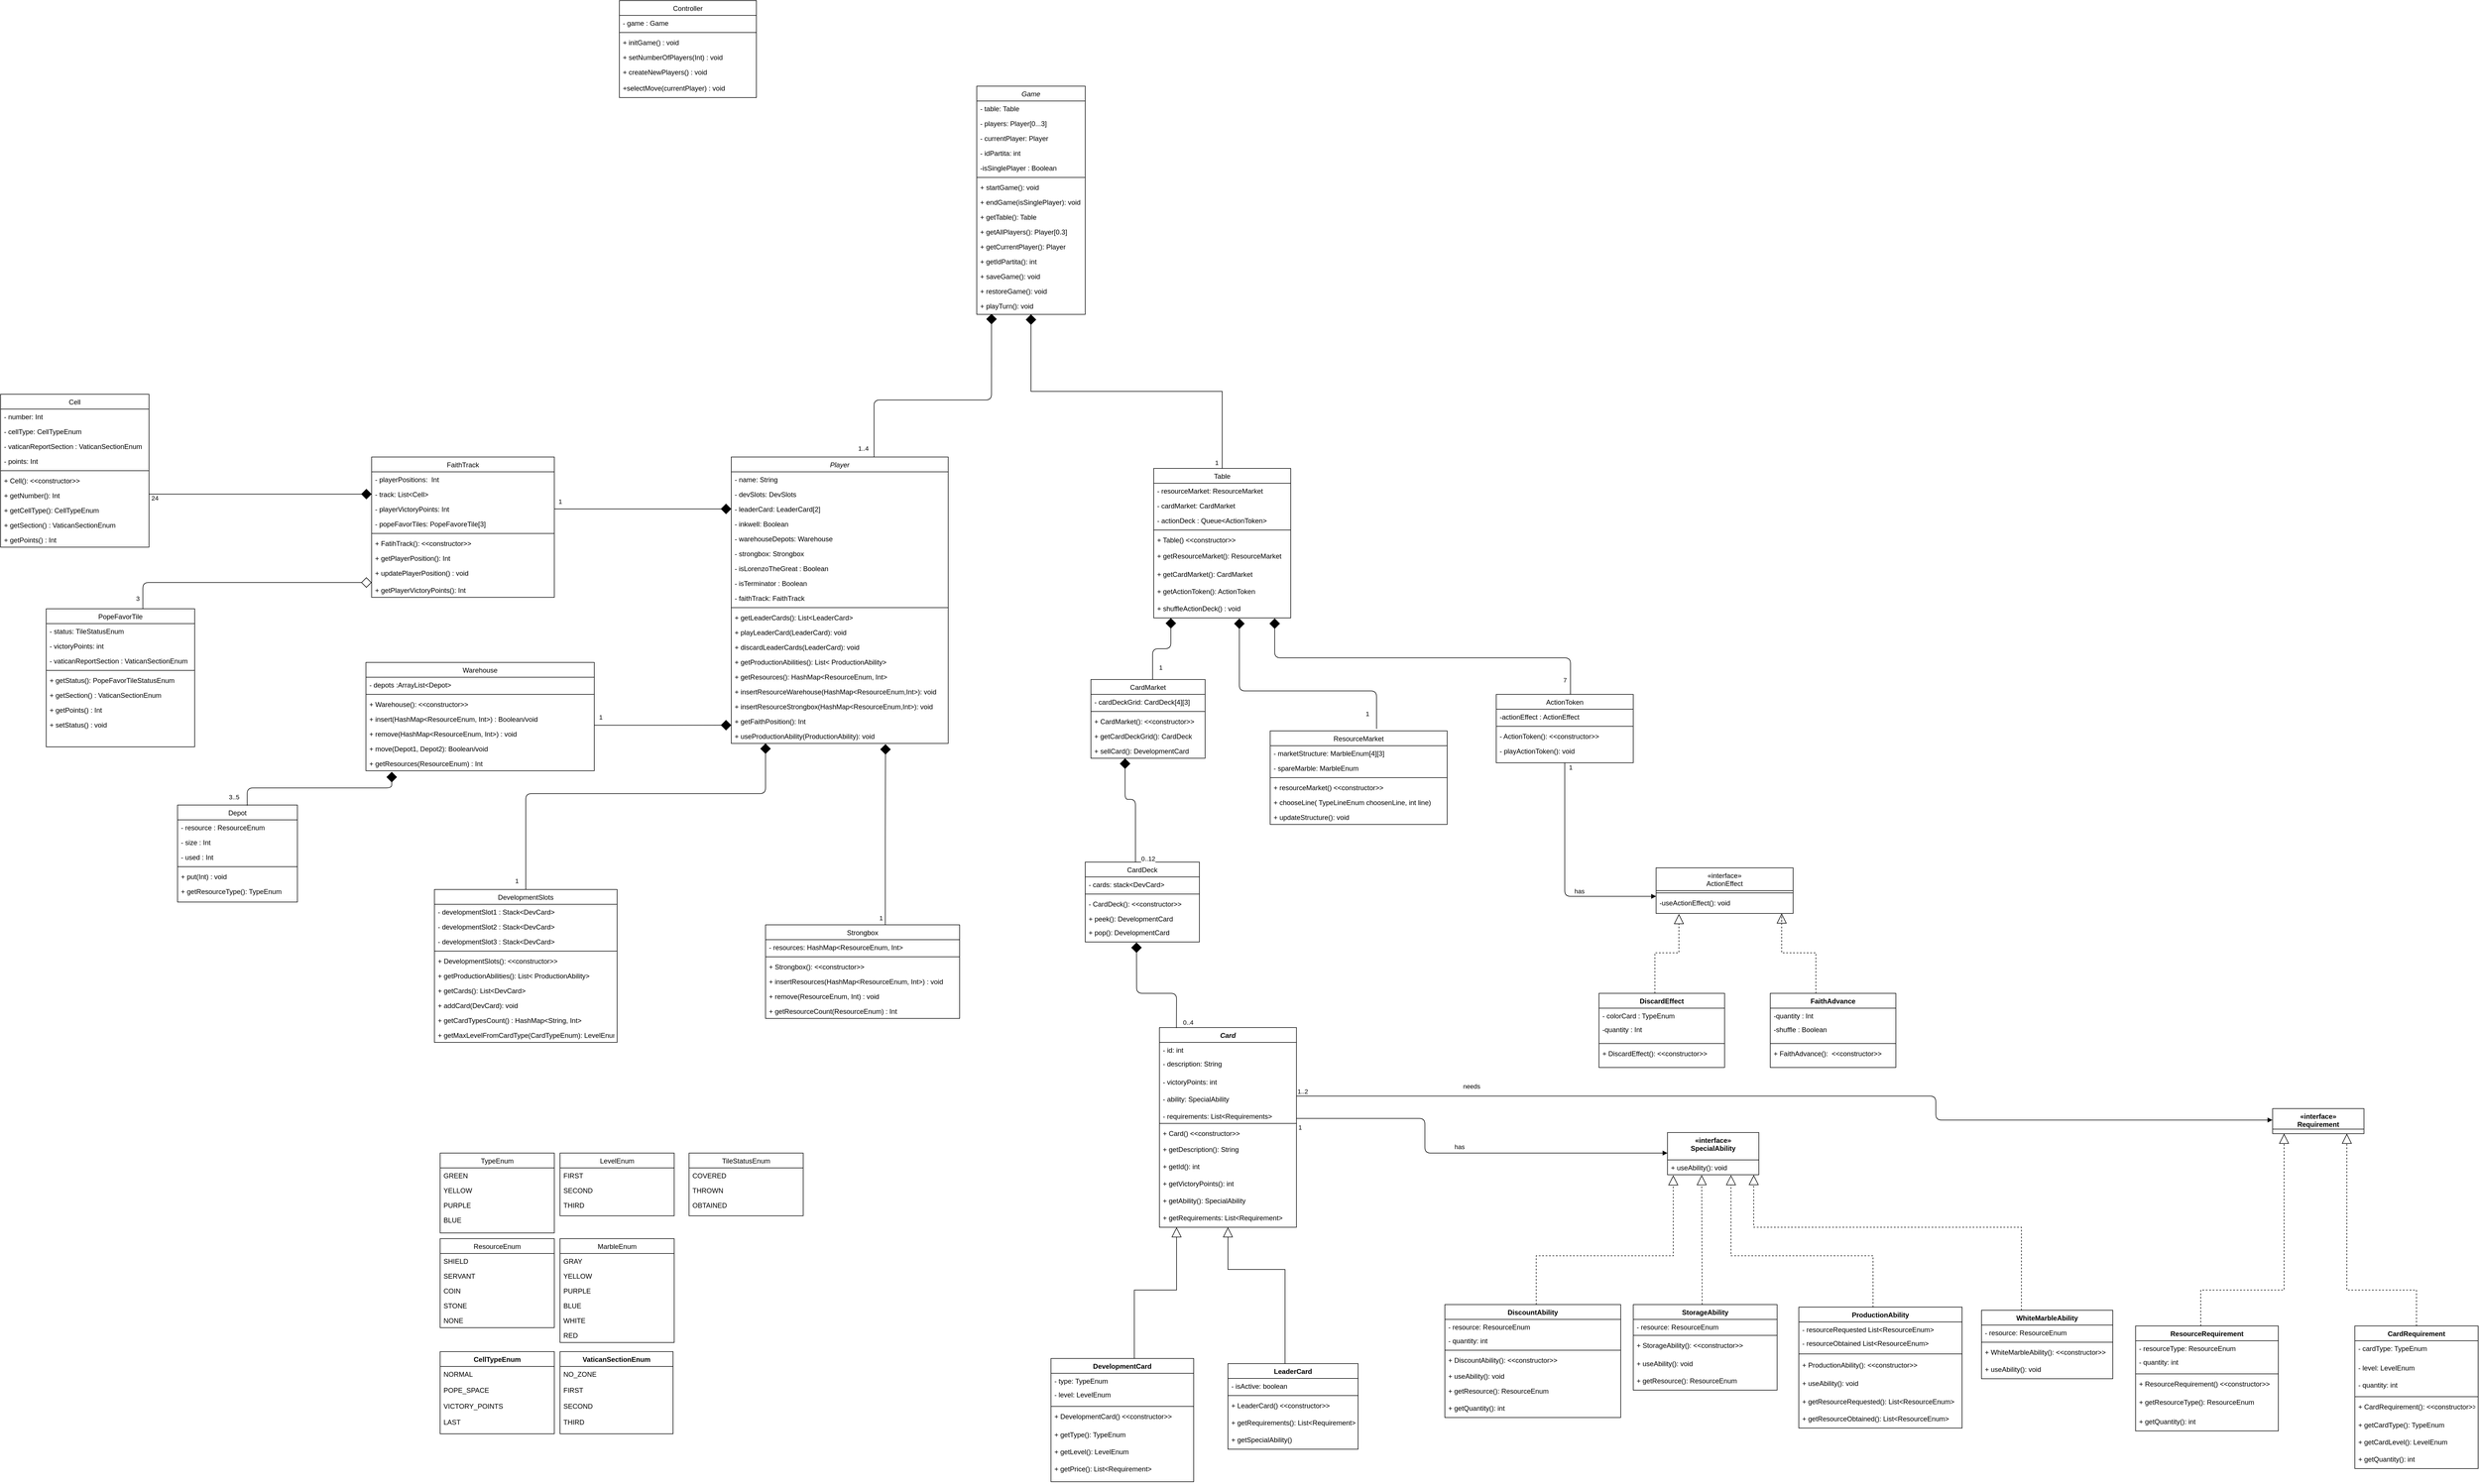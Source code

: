 <mxfile version="14.4.9" type="github"><diagram id="aMsVf8CStNkRdxoJnegu" name="Page-1"><mxGraphModel dx="8180" dy="6507" grid="1" gridSize="10" guides="1" tooltips="1" connect="1" arrows="1" fold="1" page="0" pageScale="1" pageWidth="850" pageHeight="1100" math="0" shadow="0"><root><mxCell id="0"/><mxCell id="1" parent="0"/><mxCell id="U3oWSPhhHsupaTbWxCNZ-1" value="" style="edgeStyle=orthogonalEdgeStyle;rounded=0;orthogonalLoop=1;jettySize=auto;html=1;endArrow=block;endFill=0;endSize=15;" parent="1" source="U3oWSPhhHsupaTbWxCNZ-7" target="U3oWSPhhHsupaTbWxCNZ-3" edge="1"><mxGeometry relative="1" as="geometry"><Array as="points"><mxPoint x="206" y="-1500"/><mxPoint x="280" y="-1500"/></Array></mxGeometry></mxCell><mxCell id="U3oWSPhhHsupaTbWxCNZ-2" value="" style="edgeStyle=orthogonalEdgeStyle;rounded=0;orthogonalLoop=1;jettySize=auto;html=1;endArrow=block;endFill=0;endSize=15;" parent="1" source="U3oWSPhhHsupaTbWxCNZ-11" target="U3oWSPhhHsupaTbWxCNZ-3" edge="1"><mxGeometry relative="1" as="geometry"><Array as="points"><mxPoint x="470" y="-1536"/><mxPoint x="370" y="-1536"/></Array></mxGeometry></mxCell><mxCell id="U3oWSPhhHsupaTbWxCNZ-3" value="Card" style="swimlane;fontStyle=3;align=center;verticalAlign=top;childLayout=stackLayout;horizontal=1;startSize=26;horizontalStack=0;resizeParent=1;resizeParentMax=0;resizeLast=0;collapsible=1;marginBottom=0;" parent="1" vertex="1"><mxGeometry x="250" y="-1960" width="240" height="350" as="geometry"><mxRectangle x="240" y="160" width="60" height="26" as="alternateBounds"/></mxGeometry></mxCell><mxCell id="U3oWSPhhHsupaTbWxCNZ-4" value="- id: int" style="text;strokeColor=none;fillColor=none;align=left;verticalAlign=top;spacingLeft=4;spacingRight=4;overflow=hidden;rotatable=0;points=[[0,0.5],[1,0.5]];portConstraint=eastwest;" parent="U3oWSPhhHsupaTbWxCNZ-3" vertex="1"><mxGeometry y="26" width="240" height="24" as="geometry"/></mxCell><mxCell id="SgW2OyLdH4xV6J2o_eZp-24" value="- description: String" style="text;strokeColor=none;fillColor=none;align=left;verticalAlign=top;spacingLeft=4;spacingRight=4;overflow=hidden;rotatable=0;points=[[0,0.5],[1,0.5]];portConstraint=eastwest;" vertex="1" parent="U3oWSPhhHsupaTbWxCNZ-3"><mxGeometry y="50" width="240" height="32" as="geometry"/></mxCell><mxCell id="SgW2OyLdH4xV6J2o_eZp-25" value="- victoryPoints: int" style="text;strokeColor=none;fillColor=none;align=left;verticalAlign=top;spacingLeft=4;spacingRight=4;overflow=hidden;rotatable=0;points=[[0,0.5],[1,0.5]];portConstraint=eastwest;" vertex="1" parent="U3oWSPhhHsupaTbWxCNZ-3"><mxGeometry y="82" width="240" height="30" as="geometry"/></mxCell><mxCell id="SgW2OyLdH4xV6J2o_eZp-26" value="- ability: SpecialAbility" style="text;strokeColor=none;fillColor=none;align=left;verticalAlign=top;spacingLeft=4;spacingRight=4;overflow=hidden;rotatable=0;points=[[0,0.5],[1,0.5]];portConstraint=eastwest;" vertex="1" parent="U3oWSPhhHsupaTbWxCNZ-3"><mxGeometry y="112" width="240" height="30" as="geometry"/></mxCell><mxCell id="SgW2OyLdH4xV6J2o_eZp-27" value="- requirements: List&lt;Requirements&gt;" style="text;strokeColor=none;fillColor=none;align=left;verticalAlign=top;spacingLeft=4;spacingRight=4;overflow=hidden;rotatable=0;points=[[0,0.5],[1,0.5]];portConstraint=eastwest;" vertex="1" parent="U3oWSPhhHsupaTbWxCNZ-3"><mxGeometry y="142" width="240" height="22" as="geometry"/></mxCell><mxCell id="U3oWSPhhHsupaTbWxCNZ-5" value="" style="line;strokeWidth=1;fillColor=none;align=left;verticalAlign=middle;spacingTop=-1;spacingLeft=3;spacingRight=3;rotatable=0;labelPosition=right;points=[];portConstraint=eastwest;" parent="U3oWSPhhHsupaTbWxCNZ-3" vertex="1"><mxGeometry y="164" width="240" height="8" as="geometry"/></mxCell><mxCell id="SgW2OyLdH4xV6J2o_eZp-28" value="+ Card() &lt;&lt;constructor&gt;&gt;" style="text;strokeColor=none;fillColor=none;align=left;verticalAlign=top;spacingLeft=4;spacingRight=4;overflow=hidden;rotatable=0;points=[[0,0.5],[1,0.5]];portConstraint=eastwest;" vertex="1" parent="U3oWSPhhHsupaTbWxCNZ-3"><mxGeometry y="172" width="240" height="28" as="geometry"/></mxCell><mxCell id="U3oWSPhhHsupaTbWxCNZ-6" value="+ getDescription(): String" style="text;strokeColor=none;fillColor=none;align=left;verticalAlign=top;spacingLeft=4;spacingRight=4;overflow=hidden;rotatable=0;points=[[0,0.5],[1,0.5]];portConstraint=eastwest;" parent="U3oWSPhhHsupaTbWxCNZ-3" vertex="1"><mxGeometry y="200" width="240" height="30" as="geometry"/></mxCell><mxCell id="SgW2OyLdH4xV6J2o_eZp-29" value="+ getId(): int" style="text;strokeColor=none;fillColor=none;align=left;verticalAlign=top;spacingLeft=4;spacingRight=4;overflow=hidden;rotatable=0;points=[[0,0.5],[1,0.5]];portConstraint=eastwest;" vertex="1" parent="U3oWSPhhHsupaTbWxCNZ-3"><mxGeometry y="230" width="240" height="30" as="geometry"/></mxCell><mxCell id="SgW2OyLdH4xV6J2o_eZp-30" value="+ getVictoryPoints(): int" style="text;strokeColor=none;fillColor=none;align=left;verticalAlign=top;spacingLeft=4;spacingRight=4;overflow=hidden;rotatable=0;points=[[0,0.5],[1,0.5]];portConstraint=eastwest;" vertex="1" parent="U3oWSPhhHsupaTbWxCNZ-3"><mxGeometry y="260" width="240" height="30" as="geometry"/></mxCell><mxCell id="SgW2OyLdH4xV6J2o_eZp-31" value="+ getAbility(): SpecialAbility" style="text;strokeColor=none;fillColor=none;align=left;verticalAlign=top;spacingLeft=4;spacingRight=4;overflow=hidden;rotatable=0;points=[[0,0.5],[1,0.5]];portConstraint=eastwest;" vertex="1" parent="U3oWSPhhHsupaTbWxCNZ-3"><mxGeometry y="290" width="240" height="30" as="geometry"/></mxCell><mxCell id="SgW2OyLdH4xV6J2o_eZp-32" value="+ getRequirements: List&lt;Requirement&gt;" style="text;strokeColor=none;fillColor=none;align=left;verticalAlign=top;spacingLeft=4;spacingRight=4;overflow=hidden;rotatable=0;points=[[0,0.5],[1,0.5]];portConstraint=eastwest;" vertex="1" parent="U3oWSPhhHsupaTbWxCNZ-3"><mxGeometry y="320" width="240" height="30" as="geometry"/></mxCell><mxCell id="U3oWSPhhHsupaTbWxCNZ-7" value="DevelopmentCard" style="swimlane;fontStyle=1;align=center;verticalAlign=top;childLayout=stackLayout;horizontal=1;startSize=26;horizontalStack=0;resizeParent=1;resizeParentMax=0;resizeLast=0;collapsible=1;marginBottom=0;" parent="1" vertex="1"><mxGeometry x="60" y="-1380" width="250" height="216" as="geometry"><mxRectangle x="240" y="160" width="60" height="26" as="alternateBounds"/></mxGeometry></mxCell><mxCell id="U3oWSPhhHsupaTbWxCNZ-8" value="- type: TypeEnum" style="text;strokeColor=none;fillColor=none;align=left;verticalAlign=top;spacingLeft=4;spacingRight=4;overflow=hidden;rotatable=0;points=[[0,0.5],[1,0.5]];portConstraint=eastwest;" parent="U3oWSPhhHsupaTbWxCNZ-7" vertex="1"><mxGeometry y="26" width="250" height="24" as="geometry"/></mxCell><mxCell id="SgW2OyLdH4xV6J2o_eZp-36" value="- level: LevelEnum" style="text;strokeColor=none;fillColor=none;align=left;verticalAlign=top;spacingLeft=4;spacingRight=4;overflow=hidden;rotatable=0;points=[[0,0.5],[1,0.5]];portConstraint=eastwest;" vertex="1" parent="U3oWSPhhHsupaTbWxCNZ-7"><mxGeometry y="50" width="250" height="30" as="geometry"/></mxCell><mxCell id="U3oWSPhhHsupaTbWxCNZ-9" value="" style="line;strokeWidth=1;fillColor=none;align=left;verticalAlign=middle;spacingTop=-1;spacingLeft=3;spacingRight=3;rotatable=0;labelPosition=right;points=[];portConstraint=eastwest;" parent="U3oWSPhhHsupaTbWxCNZ-7" vertex="1"><mxGeometry y="80" width="250" height="8" as="geometry"/></mxCell><mxCell id="U3oWSPhhHsupaTbWxCNZ-10" value="+ DevelopmentCard() &lt;&lt;constructor&gt;&gt;" style="text;strokeColor=none;fillColor=none;align=left;verticalAlign=top;spacingLeft=4;spacingRight=4;overflow=hidden;rotatable=0;points=[[0,0.5],[1,0.5]];portConstraint=eastwest;" parent="U3oWSPhhHsupaTbWxCNZ-7" vertex="1"><mxGeometry y="88" width="250" height="32" as="geometry"/></mxCell><mxCell id="SgW2OyLdH4xV6J2o_eZp-37" value="+ getType(): TypeEnum" style="text;strokeColor=none;fillColor=none;align=left;verticalAlign=top;spacingLeft=4;spacingRight=4;overflow=hidden;rotatable=0;points=[[0,0.5],[1,0.5]];portConstraint=eastwest;" vertex="1" parent="U3oWSPhhHsupaTbWxCNZ-7"><mxGeometry y="120" width="250" height="30" as="geometry"/></mxCell><mxCell id="SgW2OyLdH4xV6J2o_eZp-38" value="+ getLevel(): LevelEnum" style="text;strokeColor=none;fillColor=none;align=left;verticalAlign=top;spacingLeft=4;spacingRight=4;overflow=hidden;rotatable=0;points=[[0,0.5],[1,0.5]];portConstraint=eastwest;" vertex="1" parent="U3oWSPhhHsupaTbWxCNZ-7"><mxGeometry y="150" width="250" height="30" as="geometry"/></mxCell><mxCell id="SgW2OyLdH4xV6J2o_eZp-39" value="+ getPrice(): List&lt;Requirement&gt;" style="text;strokeColor=none;fillColor=none;align=left;verticalAlign=top;spacingLeft=4;spacingRight=4;overflow=hidden;rotatable=0;points=[[0,0.5],[1,0.5]];portConstraint=eastwest;" vertex="1" parent="U3oWSPhhHsupaTbWxCNZ-7"><mxGeometry y="180" width="250" height="36" as="geometry"/></mxCell><mxCell id="U3oWSPhhHsupaTbWxCNZ-11" value="LeaderCard" style="swimlane;fontStyle=1;align=center;verticalAlign=top;childLayout=stackLayout;horizontal=1;startSize=26;horizontalStack=0;resizeParent=1;resizeParentMax=0;resizeLast=0;collapsible=1;marginBottom=0;" parent="1" vertex="1"><mxGeometry x="370" y="-1371" width="228" height="150" as="geometry"><mxRectangle x="240" y="160" width="60" height="26" as="alternateBounds"/></mxGeometry></mxCell><mxCell id="eCBDgA8czwesucPKjMwJ-17" value="- isActive: boolean&#xA;" style="text;align=left;verticalAlign=top;spacingLeft=4;spacingRight=4;overflow=hidden;rotatable=0;points=[[0,0.5],[1,0.5]];portConstraint=eastwest;" parent="U3oWSPhhHsupaTbWxCNZ-11" vertex="1"><mxGeometry y="26" width="228" height="26" as="geometry"/></mxCell><mxCell id="U3oWSPhhHsupaTbWxCNZ-12" value="" style="line;strokeWidth=1;fillColor=none;align=left;verticalAlign=middle;spacingTop=-1;spacingLeft=3;spacingRight=3;rotatable=0;labelPosition=right;points=[];portConstraint=eastwest;" parent="U3oWSPhhHsupaTbWxCNZ-11" vertex="1"><mxGeometry y="52" width="228" height="8" as="geometry"/></mxCell><mxCell id="U3oWSPhhHsupaTbWxCNZ-13" value="+ LeaderCard() &lt;&lt;constructor&gt;&gt;" style="text;strokeColor=none;fillColor=none;align=left;verticalAlign=top;spacingLeft=4;spacingRight=4;overflow=hidden;rotatable=0;points=[[0,0.5],[1,0.5]];portConstraint=eastwest;" parent="U3oWSPhhHsupaTbWxCNZ-11" vertex="1"><mxGeometry y="60" width="228" height="30" as="geometry"/></mxCell><mxCell id="SgW2OyLdH4xV6J2o_eZp-34" value="+ getRequirements(): List&lt;Requirement&gt;" style="text;strokeColor=none;fillColor=none;align=left;verticalAlign=top;spacingLeft=4;spacingRight=4;overflow=hidden;rotatable=0;points=[[0,0.5],[1,0.5]];portConstraint=eastwest;" vertex="1" parent="U3oWSPhhHsupaTbWxCNZ-11"><mxGeometry y="90" width="228" height="30" as="geometry"/></mxCell><mxCell id="SgW2OyLdH4xV6J2o_eZp-35" value="+ getSpecialAbility()" style="text;strokeColor=none;fillColor=none;align=left;verticalAlign=top;spacingLeft=4;spacingRight=4;overflow=hidden;rotatable=0;points=[[0,0.5],[1,0.5]];portConstraint=eastwest;" vertex="1" parent="U3oWSPhhHsupaTbWxCNZ-11"><mxGeometry y="120" width="228" height="30" as="geometry"/></mxCell><mxCell id="U3oWSPhhHsupaTbWxCNZ-14" value="" style="edgeStyle=orthogonalEdgeStyle;rounded=0;orthogonalLoop=1;jettySize=auto;html=1;endArrow=block;endFill=0;endSize=15;dashed=1;" parent="1" source="U3oWSPhhHsupaTbWxCNZ-18" target="U3oWSPhhHsupaTbWxCNZ-16" edge="1"><mxGeometry relative="1" as="geometry"><Array as="points"><mxPoint x="2074" y="-1500"/><mxPoint x="2220" y="-1500"/></Array></mxGeometry></mxCell><mxCell id="U3oWSPhhHsupaTbWxCNZ-15" value="" style="edgeStyle=orthogonalEdgeStyle;rounded=0;orthogonalLoop=1;jettySize=auto;html=1;endArrow=block;endFill=0;endSize=15;dashed=1;" parent="1" source="U3oWSPhhHsupaTbWxCNZ-22" target="U3oWSPhhHsupaTbWxCNZ-16" edge="1"><mxGeometry relative="1" as="geometry"><Array as="points"><mxPoint x="2452" y="-1500"/><mxPoint x="2330" y="-1500"/></Array></mxGeometry></mxCell><mxCell id="U3oWSPhhHsupaTbWxCNZ-16" value="«interface»&#xA;Requirement" style="swimlane;fontStyle=1;align=center;verticalAlign=top;childLayout=stackLayout;horizontal=1;startSize=36;horizontalStack=0;resizeParent=1;resizeParentMax=0;resizeLast=0;collapsible=1;marginBottom=0;" parent="1" vertex="1"><mxGeometry x="2200" y="-1818" width="160" height="44" as="geometry"/></mxCell><mxCell id="U3oWSPhhHsupaTbWxCNZ-18" value="ResourceRequirement" style="swimlane;fontStyle=1;align=center;verticalAlign=top;childLayout=stackLayout;horizontal=1;startSize=26;horizontalStack=0;resizeParent=1;resizeParentMax=0;resizeLast=0;collapsible=1;marginBottom=0;" parent="1" vertex="1"><mxGeometry x="1960" y="-1437" width="250" height="184" as="geometry"/></mxCell><mxCell id="SgW2OyLdH4xV6J2o_eZp-45" value="- resourceType: ResourceEnum" style="text;strokeColor=none;fillColor=none;align=left;verticalAlign=top;spacingLeft=4;spacingRight=4;overflow=hidden;rotatable=0;points=[[0,0.5],[1,0.5]];portConstraint=eastwest;" vertex="1" parent="U3oWSPhhHsupaTbWxCNZ-18"><mxGeometry y="26" width="250" height="24" as="geometry"/></mxCell><mxCell id="U3oWSPhhHsupaTbWxCNZ-19" value="- quantity: int&#xA;" style="text;strokeColor=none;fillColor=none;align=left;verticalAlign=top;spacingLeft=4;spacingRight=4;overflow=hidden;rotatable=0;points=[[0,0.5],[1,0.5]];portConstraint=eastwest;" parent="U3oWSPhhHsupaTbWxCNZ-18" vertex="1"><mxGeometry y="50" width="250" height="30" as="geometry"/></mxCell><mxCell id="U3oWSPhhHsupaTbWxCNZ-20" value="" style="line;strokeWidth=1;fillColor=none;align=left;verticalAlign=middle;spacingTop=-1;spacingLeft=3;spacingRight=3;rotatable=0;labelPosition=right;points=[];portConstraint=eastwest;" parent="U3oWSPhhHsupaTbWxCNZ-18" vertex="1"><mxGeometry y="80" width="250" height="8" as="geometry"/></mxCell><mxCell id="SgW2OyLdH4xV6J2o_eZp-46" value="+ ResourceRequirement() &lt;&lt;constructor&gt;&gt;" style="text;strokeColor=none;fillColor=none;align=left;verticalAlign=top;spacingLeft=4;spacingRight=4;overflow=hidden;rotatable=0;points=[[0,0.5],[1,0.5]];portConstraint=eastwest;" vertex="1" parent="U3oWSPhhHsupaTbWxCNZ-18"><mxGeometry y="88" width="250" height="32" as="geometry"/></mxCell><mxCell id="U3oWSPhhHsupaTbWxCNZ-21" value="+ getResourceType(): ResourceEnum" style="text;strokeColor=none;fillColor=none;align=left;verticalAlign=top;spacingLeft=4;spacingRight=4;overflow=hidden;rotatable=0;points=[[0,0.5],[1,0.5]];portConstraint=eastwest;" parent="U3oWSPhhHsupaTbWxCNZ-18" vertex="1"><mxGeometry y="120" width="250" height="34" as="geometry"/></mxCell><mxCell id="SgW2OyLdH4xV6J2o_eZp-47" value="+ getQuantity(): int&#xA;" style="text;strokeColor=none;fillColor=none;align=left;verticalAlign=top;spacingLeft=4;spacingRight=4;overflow=hidden;rotatable=0;points=[[0,0.5],[1,0.5]];portConstraint=eastwest;" vertex="1" parent="U3oWSPhhHsupaTbWxCNZ-18"><mxGeometry y="154" width="250" height="30" as="geometry"/></mxCell><mxCell id="U3oWSPhhHsupaTbWxCNZ-22" value="CardRequirement" style="swimlane;fontStyle=1;align=center;verticalAlign=top;childLayout=stackLayout;horizontal=1;startSize=26;horizontalStack=0;resizeParent=1;resizeParentMax=0;resizeLast=0;collapsible=1;marginBottom=0;" parent="1" vertex="1"><mxGeometry x="2344" y="-1437" width="216" height="250" as="geometry"/></mxCell><mxCell id="U3oWSPhhHsupaTbWxCNZ-23" value="- cardType: TypeEnum" style="text;strokeColor=none;fillColor=none;align=left;verticalAlign=top;spacingLeft=4;spacingRight=4;overflow=hidden;rotatable=0;points=[[0,0.5],[1,0.5]];portConstraint=eastwest;" parent="U3oWSPhhHsupaTbWxCNZ-22" vertex="1"><mxGeometry y="26" width="216" height="34" as="geometry"/></mxCell><mxCell id="SgW2OyLdH4xV6J2o_eZp-48" value="- level: LevelEnum" style="text;strokeColor=none;fillColor=none;align=left;verticalAlign=top;spacingLeft=4;spacingRight=4;overflow=hidden;rotatable=0;points=[[0,0.5],[1,0.5]];portConstraint=eastwest;" vertex="1" parent="U3oWSPhhHsupaTbWxCNZ-22"><mxGeometry y="60" width="216" height="30" as="geometry"/></mxCell><mxCell id="SgW2OyLdH4xV6J2o_eZp-49" value="- quantity: int&#xA;" style="text;strokeColor=none;fillColor=none;align=left;verticalAlign=top;spacingLeft=4;spacingRight=4;overflow=hidden;rotatable=0;points=[[0,0.5],[1,0.5]];portConstraint=eastwest;" vertex="1" parent="U3oWSPhhHsupaTbWxCNZ-22"><mxGeometry y="90" width="216" height="30" as="geometry"/></mxCell><mxCell id="U3oWSPhhHsupaTbWxCNZ-24" value="" style="line;strokeWidth=1;fillColor=none;align=left;verticalAlign=middle;spacingTop=-1;spacingLeft=3;spacingRight=3;rotatable=0;labelPosition=right;points=[];portConstraint=eastwest;" parent="U3oWSPhhHsupaTbWxCNZ-22" vertex="1"><mxGeometry y="120" width="216" height="8" as="geometry"/></mxCell><mxCell id="U3oWSPhhHsupaTbWxCNZ-25" value="+ CardRequirement(): &lt;&lt;constructor&gt;&gt;" style="text;strokeColor=none;fillColor=none;align=left;verticalAlign=top;spacingLeft=4;spacingRight=4;overflow=hidden;rotatable=0;points=[[0,0.5],[1,0.5]];portConstraint=eastwest;" parent="U3oWSPhhHsupaTbWxCNZ-22" vertex="1"><mxGeometry y="128" width="216" height="32" as="geometry"/></mxCell><mxCell id="SgW2OyLdH4xV6J2o_eZp-50" value="+ getCardType(): TypeEnum" style="text;strokeColor=none;fillColor=none;align=left;verticalAlign=top;spacingLeft=4;spacingRight=4;overflow=hidden;rotatable=0;points=[[0,0.5],[1,0.5]];portConstraint=eastwest;" vertex="1" parent="U3oWSPhhHsupaTbWxCNZ-22"><mxGeometry y="160" width="216" height="30" as="geometry"/></mxCell><mxCell id="SgW2OyLdH4xV6J2o_eZp-51" value="+ getCardLevel(): LevelEnum" style="text;strokeColor=none;fillColor=none;align=left;verticalAlign=top;spacingLeft=4;spacingRight=4;overflow=hidden;rotatable=0;points=[[0,0.5],[1,0.5]];portConstraint=eastwest;" vertex="1" parent="U3oWSPhhHsupaTbWxCNZ-22"><mxGeometry y="190" width="216" height="30" as="geometry"/></mxCell><mxCell id="SgW2OyLdH4xV6J2o_eZp-52" value="+ getQuantity(): int&#xA;" style="text;strokeColor=none;fillColor=none;align=left;verticalAlign=top;spacingLeft=4;spacingRight=4;overflow=hidden;rotatable=0;points=[[0,0.5],[1,0.5]];portConstraint=eastwest;" vertex="1" parent="U3oWSPhhHsupaTbWxCNZ-22"><mxGeometry y="220" width="216" height="30" as="geometry"/></mxCell><mxCell id="U3oWSPhhHsupaTbWxCNZ-26" value="" style="edgeStyle=orthogonalEdgeStyle;rounded=0;orthogonalLoop=1;jettySize=auto;html=1;endArrow=block;endFill=0;endSize=15;entryX=0.063;entryY=1.034;entryDx=0;entryDy=0;entryPerimeter=0;dashed=1;" parent="1" source="U3oWSPhhHsupaTbWxCNZ-32" edge="1" target="U3oWSPhhHsupaTbWxCNZ-31"><mxGeometry relative="1" as="geometry"><Array as="points"><mxPoint x="910" y="-1560"/><mxPoint x="1150" y="-1560"/></Array><mxPoint x="1440" y="-1710" as="targetPoint"/></mxGeometry></mxCell><mxCell id="U3oWSPhhHsupaTbWxCNZ-27" value="" style="edgeStyle=orthogonalEdgeStyle;rounded=0;orthogonalLoop=1;jettySize=auto;html=1;endArrow=block;endFill=0;endSize=15;entryX=0.374;entryY=1.023;entryDx=0;entryDy=0;entryPerimeter=0;exitX=0.479;exitY=-0.001;exitDx=0;exitDy=0;exitPerimeter=0;dashed=1;" parent="1" source="U3oWSPhhHsupaTbWxCNZ-36" edge="1" target="U3oWSPhhHsupaTbWxCNZ-31"><mxGeometry relative="1" as="geometry"><Array as="points"><mxPoint x="1200" y="-1475"/></Array><mxPoint x="1180" y="-1670" as="targetPoint"/><mxPoint x="1200" y="-1490" as="sourcePoint"/></mxGeometry></mxCell><mxCell id="U3oWSPhhHsupaTbWxCNZ-28" value="" style="edgeStyle=orthogonalEdgeStyle;rounded=0;orthogonalLoop=1;jettySize=auto;html=1;endArrow=block;endFill=0;endSize=15;entryX=0.944;entryY=1.014;entryDx=0;entryDy=0;entryPerimeter=0;dashed=1;" parent="1" source="U3oWSPhhHsupaTbWxCNZ-40" edge="1" target="U3oWSPhhHsupaTbWxCNZ-31"><mxGeometry relative="1" as="geometry"><Array as="points"><mxPoint x="1760" y="-1610"/><mxPoint x="1291" y="-1610"/></Array><mxPoint x="1280" y="-1690" as="targetPoint"/></mxGeometry></mxCell><mxCell id="U3oWSPhhHsupaTbWxCNZ-29" value="" style="edgeStyle=orthogonalEdgeStyle;rounded=0;orthogonalLoop=1;jettySize=auto;html=1;endArrow=block;endFill=0;endSize=15;entryX=0.695;entryY=1.022;entryDx=0;entryDy=0;entryPerimeter=0;dashed=1;" parent="1" source="U3oWSPhhHsupaTbWxCNZ-44" edge="1" target="U3oWSPhhHsupaTbWxCNZ-31"><mxGeometry relative="1" as="geometry"><Array as="points"><mxPoint x="1500" y="-1560"/><mxPoint x="1251" y="-1560"/></Array><mxPoint x="1350" y="-1650" as="targetPoint"/></mxGeometry></mxCell><mxCell id="U3oWSPhhHsupaTbWxCNZ-30" value="«interface»&#xA;SpecialAbility" style="swimlane;fontStyle=1;align=center;verticalAlign=top;childLayout=stackLayout;horizontal=1;startSize=48;horizontalStack=0;resizeParent=1;resizeParentMax=0;resizeLast=0;collapsible=1;marginBottom=0;" parent="1" vertex="1"><mxGeometry x="1140" y="-1776" width="160" height="74" as="geometry"/></mxCell><mxCell id="U3oWSPhhHsupaTbWxCNZ-31" value="+ useAbility(): void" style="text;strokeColor=none;fillColor=none;align=left;verticalAlign=top;spacingLeft=4;spacingRight=4;overflow=hidden;rotatable=0;points=[[0,0.5],[1,0.5]];portConstraint=eastwest;" parent="U3oWSPhhHsupaTbWxCNZ-30" vertex="1"><mxGeometry y="48" width="160" height="26" as="geometry"/></mxCell><mxCell id="U3oWSPhhHsupaTbWxCNZ-32" value="DiscountAbility" style="swimlane;fontStyle=1;align=center;verticalAlign=top;childLayout=stackLayout;horizontal=1;startSize=26;horizontalStack=0;resizeParent=1;resizeParentMax=0;resizeLast=0;collapsible=1;marginBottom=0;" parent="1" vertex="1"><mxGeometry x="750" y="-1474.5" width="308" height="198" as="geometry"/></mxCell><mxCell id="U3oWSPhhHsupaTbWxCNZ-33" value="- resource: ResourceEnum&#xA;" style="text;strokeColor=none;fillColor=none;align=left;verticalAlign=top;spacingLeft=4;spacingRight=4;overflow=hidden;rotatable=0;points=[[0,0.5],[1,0.5]];portConstraint=eastwest;" parent="U3oWSPhhHsupaTbWxCNZ-32" vertex="1"><mxGeometry y="26" width="308" height="24" as="geometry"/></mxCell><mxCell id="SgW2OyLdH4xV6J2o_eZp-23" value="- quantity: int&#xA;" style="text;strokeColor=none;fillColor=none;align=left;verticalAlign=top;spacingLeft=4;spacingRight=4;overflow=hidden;rotatable=0;points=[[0,0.5],[1,0.5]];portConstraint=eastwest;" vertex="1" parent="U3oWSPhhHsupaTbWxCNZ-32"><mxGeometry y="50" width="308" height="26" as="geometry"/></mxCell><mxCell id="U3oWSPhhHsupaTbWxCNZ-34" value="" style="line;strokeWidth=1;fillColor=none;align=left;verticalAlign=middle;spacingTop=-1;spacingLeft=3;spacingRight=3;rotatable=0;labelPosition=right;points=[];portConstraint=eastwest;" parent="U3oWSPhhHsupaTbWxCNZ-32" vertex="1"><mxGeometry y="76" width="308" height="8" as="geometry"/></mxCell><mxCell id="SgW2OyLdH4xV6J2o_eZp-13" value="+ DiscountAbility(): &lt;&lt;constructor&gt;&gt; " style="text;strokeColor=none;fillColor=none;align=left;verticalAlign=top;spacingLeft=4;spacingRight=4;overflow=hidden;rotatable=0;points=[[0,0.5],[1,0.5]];portConstraint=eastwest;" vertex="1" parent="U3oWSPhhHsupaTbWxCNZ-32"><mxGeometry y="84" width="308" height="28" as="geometry"/></mxCell><mxCell id="U3oWSPhhHsupaTbWxCNZ-35" value="+ useAbility(): void" style="text;strokeColor=none;fillColor=none;align=left;verticalAlign=top;spacingLeft=4;spacingRight=4;overflow=hidden;rotatable=0;points=[[0,0.5],[1,0.5]];portConstraint=eastwest;" parent="U3oWSPhhHsupaTbWxCNZ-32" vertex="1"><mxGeometry y="112" width="308" height="26" as="geometry"/></mxCell><mxCell id="SgW2OyLdH4xV6J2o_eZp-14" value="+ getResource(): ResourceEnum&#xA;" style="text;strokeColor=none;fillColor=none;align=left;verticalAlign=top;spacingLeft=4;spacingRight=4;overflow=hidden;rotatable=0;points=[[0,0.5],[1,0.5]];portConstraint=eastwest;" vertex="1" parent="U3oWSPhhHsupaTbWxCNZ-32"><mxGeometry y="138" width="308" height="30" as="geometry"/></mxCell><mxCell id="SgW2OyLdH4xV6J2o_eZp-15" value="+ getQuantity(): int" style="text;strokeColor=none;fillColor=none;align=left;verticalAlign=top;spacingLeft=4;spacingRight=4;overflow=hidden;rotatable=0;points=[[0,0.5],[1,0.5]];portConstraint=eastwest;" vertex="1" parent="U3oWSPhhHsupaTbWxCNZ-32"><mxGeometry y="168" width="308" height="30" as="geometry"/></mxCell><mxCell id="U3oWSPhhHsupaTbWxCNZ-36" value="StorageAbility" style="swimlane;fontStyle=1;align=center;verticalAlign=top;childLayout=stackLayout;horizontal=1;startSize=26;horizontalStack=0;resizeParent=1;resizeParentMax=0;resizeLast=0;collapsible=1;marginBottom=0;" parent="1" vertex="1"><mxGeometry x="1080" y="-1474.5" width="252" height="150" as="geometry"/></mxCell><mxCell id="U3oWSPhhHsupaTbWxCNZ-37" value="- resource: ResourceEnum" style="text;strokeColor=none;fillColor=none;align=left;verticalAlign=top;spacingLeft=4;spacingRight=4;overflow=hidden;rotatable=0;points=[[0,0.5],[1,0.5]];portConstraint=eastwest;" parent="U3oWSPhhHsupaTbWxCNZ-36" vertex="1"><mxGeometry y="26" width="252" height="24" as="geometry"/></mxCell><mxCell id="U3oWSPhhHsupaTbWxCNZ-38" value="" style="line;strokeWidth=1;fillColor=none;align=left;verticalAlign=middle;spacingTop=-1;spacingLeft=3;spacingRight=3;rotatable=0;labelPosition=right;points=[];portConstraint=eastwest;" parent="U3oWSPhhHsupaTbWxCNZ-36" vertex="1"><mxGeometry y="50" width="252" height="8" as="geometry"/></mxCell><mxCell id="U3oWSPhhHsupaTbWxCNZ-39" value="+ StorageAbility(): &lt;&lt;constructor&gt;&gt;" style="text;strokeColor=none;fillColor=none;align=left;verticalAlign=top;spacingLeft=4;spacingRight=4;overflow=hidden;rotatable=0;points=[[0,0.5],[1,0.5]];portConstraint=eastwest;" parent="U3oWSPhhHsupaTbWxCNZ-36" vertex="1"><mxGeometry y="58" width="252" height="32" as="geometry"/></mxCell><mxCell id="SgW2OyLdH4xV6J2o_eZp-16" value="+ useAbility(): void" style="text;strokeColor=none;fillColor=none;align=left;verticalAlign=top;spacingLeft=4;spacingRight=4;overflow=hidden;rotatable=0;points=[[0,0.5],[1,0.5]];portConstraint=eastwest;" vertex="1" parent="U3oWSPhhHsupaTbWxCNZ-36"><mxGeometry y="90" width="252" height="30" as="geometry"/></mxCell><mxCell id="SgW2OyLdH4xV6J2o_eZp-17" value="+ getResource(): ResourceEnum" style="text;strokeColor=none;fillColor=none;align=left;verticalAlign=top;spacingLeft=4;spacingRight=4;overflow=hidden;rotatable=0;points=[[0,0.5],[1,0.5]];portConstraint=eastwest;" vertex="1" parent="U3oWSPhhHsupaTbWxCNZ-36"><mxGeometry y="120" width="252" height="30" as="geometry"/></mxCell><mxCell id="U3oWSPhhHsupaTbWxCNZ-40" value="WhiteMarbleAbility" style="swimlane;fontStyle=1;align=center;verticalAlign=top;childLayout=stackLayout;horizontal=1;startSize=26;horizontalStack=0;resizeParent=1;resizeParentMax=0;resizeLast=0;collapsible=1;marginBottom=0;" parent="1" vertex="1"><mxGeometry x="1690" y="-1464.5" width="230" height="120" as="geometry"/></mxCell><mxCell id="U3oWSPhhHsupaTbWxCNZ-41" value="- resource: ResourceEnum" style="text;strokeColor=none;fillColor=none;align=left;verticalAlign=top;spacingLeft=4;spacingRight=4;overflow=hidden;rotatable=0;points=[[0,0.5],[1,0.5]];portConstraint=eastwest;" parent="U3oWSPhhHsupaTbWxCNZ-40" vertex="1"><mxGeometry y="26" width="230" height="26" as="geometry"/></mxCell><mxCell id="U3oWSPhhHsupaTbWxCNZ-42" value="" style="line;strokeWidth=1;fillColor=none;align=left;verticalAlign=middle;spacingTop=-1;spacingLeft=3;spacingRight=3;rotatable=0;labelPosition=right;points=[];portConstraint=eastwest;" parent="U3oWSPhhHsupaTbWxCNZ-40" vertex="1"><mxGeometry y="52" width="230" height="8" as="geometry"/></mxCell><mxCell id="U3oWSPhhHsupaTbWxCNZ-43" value="+ WhiteMarbleAbility(): &lt;&lt;constructor&gt;&gt;" style="text;strokeColor=none;fillColor=none;align=left;verticalAlign=top;spacingLeft=4;spacingRight=4;overflow=hidden;rotatable=0;points=[[0,0.5],[1,0.5]];portConstraint=eastwest;" parent="U3oWSPhhHsupaTbWxCNZ-40" vertex="1"><mxGeometry y="60" width="230" height="30" as="geometry"/></mxCell><mxCell id="SgW2OyLdH4xV6J2o_eZp-22" value="+ useAbility(): void" style="text;strokeColor=none;fillColor=none;align=left;verticalAlign=top;spacingLeft=4;spacingRight=4;overflow=hidden;rotatable=0;points=[[0,0.5],[1,0.5]];portConstraint=eastwest;" vertex="1" parent="U3oWSPhhHsupaTbWxCNZ-40"><mxGeometry y="90" width="230" height="30" as="geometry"/></mxCell><mxCell id="U3oWSPhhHsupaTbWxCNZ-44" value="ProductionAbility" style="swimlane;fontStyle=1;align=center;verticalAlign=top;childLayout=stackLayout;horizontal=1;startSize=26;horizontalStack=0;resizeParent=1;resizeParentMax=0;resizeLast=0;collapsible=1;marginBottom=0;" parent="1" vertex="1"><mxGeometry x="1370" y="-1470" width="286" height="212" as="geometry"/></mxCell><mxCell id="U3oWSPhhHsupaTbWxCNZ-45" value="- resourceRequested List&lt;ResourceEnum&gt;&#xA;" style="text;strokeColor=none;fillColor=none;align=left;verticalAlign=top;spacingLeft=4;spacingRight=4;overflow=hidden;rotatable=0;points=[[0,0.5],[1,0.5]];portConstraint=eastwest;" parent="U3oWSPhhHsupaTbWxCNZ-44" vertex="1"><mxGeometry y="26" width="286" height="24" as="geometry"/></mxCell><mxCell id="SgW2OyLdH4xV6J2o_eZp-18" value="- resourceObtained List&lt;ResourceEnum&gt;&#xA;" style="text;strokeColor=none;fillColor=none;align=left;verticalAlign=top;spacingLeft=4;spacingRight=4;overflow=hidden;rotatable=0;points=[[0,0.5],[1,0.5]];portConstraint=eastwest;" vertex="1" parent="U3oWSPhhHsupaTbWxCNZ-44"><mxGeometry y="50" width="286" height="26" as="geometry"/></mxCell><mxCell id="U3oWSPhhHsupaTbWxCNZ-46" value="" style="line;strokeWidth=1;fillColor=none;align=left;verticalAlign=middle;spacingTop=-1;spacingLeft=3;spacingRight=3;rotatable=0;labelPosition=right;points=[];portConstraint=eastwest;" parent="U3oWSPhhHsupaTbWxCNZ-44" vertex="1"><mxGeometry y="76" width="286" height="12" as="geometry"/></mxCell><mxCell id="U3oWSPhhHsupaTbWxCNZ-47" value="+ ProductionAbility(): &lt;&lt;constructor&gt;&gt;" style="text;strokeColor=none;fillColor=none;align=left;verticalAlign=top;spacingLeft=4;spacingRight=4;overflow=hidden;rotatable=0;points=[[0,0.5],[1,0.5]];portConstraint=eastwest;" parent="U3oWSPhhHsupaTbWxCNZ-44" vertex="1"><mxGeometry y="88" width="286" height="32" as="geometry"/></mxCell><mxCell id="SgW2OyLdH4xV6J2o_eZp-19" value="+ useAbility(): void" style="text;strokeColor=none;fillColor=none;align=left;verticalAlign=top;spacingLeft=4;spacingRight=4;overflow=hidden;rotatable=0;points=[[0,0.5],[1,0.5]];portConstraint=eastwest;" vertex="1" parent="U3oWSPhhHsupaTbWxCNZ-44"><mxGeometry y="120" width="286" height="32" as="geometry"/></mxCell><mxCell id="SgW2OyLdH4xV6J2o_eZp-20" value="+ getResourceRequested(): List&lt;ResourceEnum&gt;" style="text;strokeColor=none;fillColor=none;align=left;verticalAlign=top;spacingLeft=4;spacingRight=4;overflow=hidden;rotatable=0;points=[[0,0.5],[1,0.5]];portConstraint=eastwest;" vertex="1" parent="U3oWSPhhHsupaTbWxCNZ-44"><mxGeometry y="152" width="286" height="30" as="geometry"/></mxCell><mxCell id="SgW2OyLdH4xV6J2o_eZp-21" value="+ getResourceObtained(): List&lt;ResourceEnum&gt;&#xA;" style="text;strokeColor=none;fillColor=none;align=left;verticalAlign=top;spacingLeft=4;spacingRight=4;overflow=hidden;rotatable=0;points=[[0,0.5],[1,0.5]];portConstraint=eastwest;" vertex="1" parent="U3oWSPhhHsupaTbWxCNZ-44"><mxGeometry y="182" width="286" height="30" as="geometry"/></mxCell><mxCell id="U3oWSPhhHsupaTbWxCNZ-48" value="CellTypeEnum" style="swimlane;fontStyle=1;align=center;verticalAlign=top;childLayout=stackLayout;horizontal=1;startSize=26;horizontalStack=0;resizeParent=1;resizeParentMax=0;resizeLast=0;collapsible=1;marginBottom=0;" parent="1" vertex="1"><mxGeometry x="-1010" y="-1392" width="200" height="144" as="geometry"/></mxCell><mxCell id="U3oWSPhhHsupaTbWxCNZ-49" value="NORMAL&#xA;&#xA;POPE_SPACE&#xA;&#xA;VICTORY_POINTS&#xA;&#xA;LAST&#xA;" style="text;strokeColor=none;fillColor=none;align=left;verticalAlign=top;spacingLeft=4;spacingRight=4;overflow=hidden;rotatable=0;points=[[0,0.5],[1,0.5]];portConstraint=eastwest;" parent="U3oWSPhhHsupaTbWxCNZ-48" vertex="1"><mxGeometry y="26" width="200" height="118" as="geometry"/></mxCell><mxCell id="U3oWSPhhHsupaTbWxCNZ-50" value="VaticanSectionEnum" style="swimlane;fontStyle=1;align=center;verticalAlign=top;childLayout=stackLayout;horizontal=1;startSize=26;horizontalStack=0;resizeParent=1;resizeParentMax=0;resizeLast=0;collapsible=1;marginBottom=0;" parent="1" vertex="1"><mxGeometry x="-800" y="-1392" width="198" height="144" as="geometry"/></mxCell><mxCell id="U3oWSPhhHsupaTbWxCNZ-51" value="NO_ZONE&#xA;&#xA;FIRST&#xA;&#xA;SECOND&#xA;&#xA;THIRD&#xA;" style="text;strokeColor=none;fillColor=none;align=left;verticalAlign=top;spacingLeft=4;spacingRight=4;overflow=hidden;rotatable=0;points=[[0,0.5],[1,0.5]];portConstraint=eastwest;" parent="U3oWSPhhHsupaTbWxCNZ-50" vertex="1"><mxGeometry y="26" width="198" height="118" as="geometry"/></mxCell><mxCell id="U3oWSPhhHsupaTbWxCNZ-52" value="&lt;div&gt;has&lt;/div&gt;" style="endArrow=block;endFill=1;html=1;edgeStyle=orthogonalEdgeStyle;align=left;verticalAlign=top;entryX=0;entryY=0.486;entryDx=0;entryDy=0;entryPerimeter=0;exitX=1;exitY=0.785;exitDx=0;exitDy=0;exitPerimeter=0;" parent="1" source="SgW2OyLdH4xV6J2o_eZp-27" target="U3oWSPhhHsupaTbWxCNZ-30" edge="1"><mxGeometry x="-0.056" y="24" relative="1" as="geometry"><mxPoint x="890" y="-747" as="sourcePoint"/><mxPoint x="1512" y="-528" as="targetPoint"/><Array as="points"><mxPoint x="715" y="-1801"/><mxPoint x="715" y="-1740"/></Array><mxPoint as="offset"/></mxGeometry></mxCell><mxCell id="SgW2OyLdH4xV6J2o_eZp-33" value="1" style="edgeLabel;html=1;align=center;verticalAlign=middle;resizable=0;points=[];" vertex="1" connectable="0" parent="U3oWSPhhHsupaTbWxCNZ-52"><mxGeometry x="-0.944" y="-2" relative="1" as="geometry"><mxPoint x="-13.93" y="13.43" as="offset"/></mxGeometry></mxCell><mxCell id="U3oWSPhhHsupaTbWxCNZ-54" value="Game" style="swimlane;fontStyle=2;align=center;verticalAlign=top;childLayout=stackLayout;horizontal=1;startSize=26;horizontalStack=0;resizeParent=1;resizeLast=0;collapsible=1;marginBottom=0;rounded=0;shadow=0;strokeWidth=1;" parent="1" vertex="1"><mxGeometry x="-70" y="-3610" width="190" height="400" as="geometry"><mxRectangle x="230" y="140" width="160" height="26" as="alternateBounds"/></mxGeometry></mxCell><mxCell id="U3oWSPhhHsupaTbWxCNZ-55" value="- table: Table" style="text;align=left;verticalAlign=top;spacingLeft=4;spacingRight=4;overflow=hidden;rotatable=0;points=[[0,0.5],[1,0.5]];portConstraint=eastwest;" parent="U3oWSPhhHsupaTbWxCNZ-54" vertex="1"><mxGeometry y="26" width="190" height="26" as="geometry"/></mxCell><mxCell id="U3oWSPhhHsupaTbWxCNZ-56" value="- players: Player[0...3]" style="text;align=left;verticalAlign=top;spacingLeft=4;spacingRight=4;overflow=hidden;rotatable=0;points=[[0,0.5],[1,0.5]];portConstraint=eastwest;rounded=0;shadow=0;html=0;" parent="U3oWSPhhHsupaTbWxCNZ-54" vertex="1"><mxGeometry y="52" width="190" height="26" as="geometry"/></mxCell><mxCell id="U3oWSPhhHsupaTbWxCNZ-57" value="- currentPlayer: Player" style="text;align=left;verticalAlign=top;spacingLeft=4;spacingRight=4;overflow=hidden;rotatable=0;points=[[0,0.5],[1,0.5]];portConstraint=eastwest;rounded=0;shadow=0;html=0;" parent="U3oWSPhhHsupaTbWxCNZ-54" vertex="1"><mxGeometry y="78" width="190" height="26" as="geometry"/></mxCell><mxCell id="U3oWSPhhHsupaTbWxCNZ-58" value="- idPartita: int" style="text;align=left;verticalAlign=top;spacingLeft=4;spacingRight=4;overflow=hidden;rotatable=0;points=[[0,0.5],[1,0.5]];portConstraint=eastwest;rounded=0;shadow=0;html=0;" parent="U3oWSPhhHsupaTbWxCNZ-54" vertex="1"><mxGeometry y="104" width="190" height="26" as="geometry"/></mxCell><mxCell id="WhFuGWD4Modnn-ogy0zX-112" value="-isSinglePlayer : Boolean" style="text;align=left;verticalAlign=top;spacingLeft=4;spacingRight=4;overflow=hidden;rotatable=0;points=[[0,0.5],[1,0.5]];portConstraint=eastwest;rounded=0;shadow=0;html=0;" parent="U3oWSPhhHsupaTbWxCNZ-54" vertex="1"><mxGeometry y="130" width="190" height="26" as="geometry"/></mxCell><mxCell id="U3oWSPhhHsupaTbWxCNZ-59" value="" style="line;html=1;strokeWidth=1;align=left;verticalAlign=middle;spacingTop=-1;spacingLeft=3;spacingRight=3;rotatable=0;labelPosition=right;points=[];portConstraint=eastwest;" parent="U3oWSPhhHsupaTbWxCNZ-54" vertex="1"><mxGeometry y="156" width="190" height="8" as="geometry"/></mxCell><mxCell id="U3oWSPhhHsupaTbWxCNZ-60" value="+ startGame(): void" style="text;align=left;verticalAlign=top;spacingLeft=4;spacingRight=4;overflow=hidden;rotatable=0;points=[[0,0.5],[1,0.5]];portConstraint=eastwest;" parent="U3oWSPhhHsupaTbWxCNZ-54" vertex="1"><mxGeometry y="164" width="190" height="26" as="geometry"/></mxCell><mxCell id="U3oWSPhhHsupaTbWxCNZ-61" value="+ endGame(isSinglePlayer): void&#xA;" style="text;align=left;verticalAlign=top;spacingLeft=4;spacingRight=4;overflow=hidden;rotatable=0;points=[[0,0.5],[1,0.5]];portConstraint=eastwest;" parent="U3oWSPhhHsupaTbWxCNZ-54" vertex="1"><mxGeometry y="190" width="190" height="26" as="geometry"/></mxCell><mxCell id="U3oWSPhhHsupaTbWxCNZ-62" value="+ getTable(): Table" style="text;align=left;verticalAlign=top;spacingLeft=4;spacingRight=4;overflow=hidden;rotatable=0;points=[[0,0.5],[1,0.5]];portConstraint=eastwest;" parent="U3oWSPhhHsupaTbWxCNZ-54" vertex="1"><mxGeometry y="216" width="190" height="26" as="geometry"/></mxCell><mxCell id="U3oWSPhhHsupaTbWxCNZ-63" value="+ getAllPlayers(): Player[0.3]&#xA; " style="text;align=left;verticalAlign=top;spacingLeft=4;spacingRight=4;overflow=hidden;rotatable=0;points=[[0,0.5],[1,0.5]];portConstraint=eastwest;" parent="U3oWSPhhHsupaTbWxCNZ-54" vertex="1"><mxGeometry y="242" width="190" height="26" as="geometry"/></mxCell><mxCell id="U3oWSPhhHsupaTbWxCNZ-64" value="+ getCurrentPlayer(): Player" style="text;align=left;verticalAlign=top;spacingLeft=4;spacingRight=4;overflow=hidden;rotatable=0;points=[[0,0.5],[1,0.5]];portConstraint=eastwest;" parent="U3oWSPhhHsupaTbWxCNZ-54" vertex="1"><mxGeometry y="268" width="190" height="26" as="geometry"/></mxCell><mxCell id="U3oWSPhhHsupaTbWxCNZ-65" value="+ getIdPartita(): int" style="text;align=left;verticalAlign=top;spacingLeft=4;spacingRight=4;overflow=hidden;rotatable=0;points=[[0,0.5],[1,0.5]];portConstraint=eastwest;" parent="U3oWSPhhHsupaTbWxCNZ-54" vertex="1"><mxGeometry y="294" width="190" height="26" as="geometry"/></mxCell><mxCell id="U3oWSPhhHsupaTbWxCNZ-66" value="+ saveGame(): void" style="text;align=left;verticalAlign=top;spacingLeft=4;spacingRight=4;overflow=hidden;rotatable=0;points=[[0,0.5],[1,0.5]];portConstraint=eastwest;" parent="U3oWSPhhHsupaTbWxCNZ-54" vertex="1"><mxGeometry y="320" width="190" height="26" as="geometry"/></mxCell><mxCell id="U3oWSPhhHsupaTbWxCNZ-67" value="+ restoreGame(): void" style="text;align=left;verticalAlign=top;spacingLeft=4;spacingRight=4;overflow=hidden;rotatable=0;points=[[0,0.5],[1,0.5]];portConstraint=eastwest;" parent="U3oWSPhhHsupaTbWxCNZ-54" vertex="1"><mxGeometry y="346" width="190" height="26" as="geometry"/></mxCell><mxCell id="U3oWSPhhHsupaTbWxCNZ-68" value="+ playTurn(): void" style="text;align=left;verticalAlign=top;spacingLeft=4;spacingRight=4;overflow=hidden;rotatable=0;points=[[0,0.5],[1,0.5]];portConstraint=eastwest;" parent="U3oWSPhhHsupaTbWxCNZ-54" vertex="1"><mxGeometry y="372" width="190" height="26" as="geometry"/></mxCell><mxCell id="U3oWSPhhHsupaTbWxCNZ-70" value="ResourceMarket" style="swimlane;fontStyle=0;align=center;verticalAlign=top;childLayout=stackLayout;horizontal=1;startSize=26;horizontalStack=0;resizeParent=1;resizeLast=0;collapsible=1;marginBottom=0;rounded=0;shadow=0;strokeWidth=1;" parent="1" vertex="1"><mxGeometry x="444" y="-2480" width="310" height="164" as="geometry"><mxRectangle x="130" y="380" width="160" height="26" as="alternateBounds"/></mxGeometry></mxCell><mxCell id="U3oWSPhhHsupaTbWxCNZ-71" value="- marketStructure: MarbleEnum[4][3]" style="text;align=left;verticalAlign=top;spacingLeft=4;spacingRight=4;overflow=hidden;rotatable=0;points=[[0,0.5],[1,0.5]];portConstraint=eastwest;" parent="U3oWSPhhHsupaTbWxCNZ-70" vertex="1"><mxGeometry y="26" width="310" height="26" as="geometry"/></mxCell><mxCell id="U3oWSPhhHsupaTbWxCNZ-72" value="- spareMarble: MarbleEnum" style="text;align=left;verticalAlign=top;spacingLeft=4;spacingRight=4;overflow=hidden;rotatable=0;points=[[0,0.5],[1,0.5]];portConstraint=eastwest;rounded=0;shadow=0;html=0;" parent="U3oWSPhhHsupaTbWxCNZ-70" vertex="1"><mxGeometry y="52" width="310" height="26" as="geometry"/></mxCell><mxCell id="U3oWSPhhHsupaTbWxCNZ-73" value="" style="line;html=1;strokeWidth=1;align=left;verticalAlign=middle;spacingTop=-1;spacingLeft=3;spacingRight=3;rotatable=0;labelPosition=right;points=[];portConstraint=eastwest;" parent="U3oWSPhhHsupaTbWxCNZ-70" vertex="1"><mxGeometry y="78" width="310" height="8" as="geometry"/></mxCell><mxCell id="U3oWSPhhHsupaTbWxCNZ-74" value="+ resourceMarket() &lt;&lt;constructor&gt;&gt;" style="text;align=left;verticalAlign=top;spacingLeft=4;spacingRight=4;overflow=hidden;rotatable=0;points=[[0,0.5],[1,0.5]];portConstraint=eastwest;fontStyle=0" parent="U3oWSPhhHsupaTbWxCNZ-70" vertex="1"><mxGeometry y="86" width="310" height="26" as="geometry"/></mxCell><mxCell id="U3oWSPhhHsupaTbWxCNZ-75" value="+ chooseLine( TypeLineEnum choosenLine, int line)" style="text;align=left;verticalAlign=top;spacingLeft=4;spacingRight=4;overflow=hidden;rotatable=0;points=[[0,0.5],[1,0.5]];portConstraint=eastwest;" parent="U3oWSPhhHsupaTbWxCNZ-70" vertex="1"><mxGeometry y="112" width="310" height="26" as="geometry"/></mxCell><mxCell id="U3oWSPhhHsupaTbWxCNZ-76" value="+ updateStructure(): void" style="text;align=left;verticalAlign=top;spacingLeft=4;spacingRight=4;overflow=hidden;rotatable=0;points=[[0,0.5],[1,0.5]];portConstraint=eastwest;fontStyle=0" parent="U3oWSPhhHsupaTbWxCNZ-70" vertex="1"><mxGeometry y="138" width="310" height="26" as="geometry"/></mxCell><mxCell id="U3oWSPhhHsupaTbWxCNZ-77" value="CardMarket" style="swimlane;fontStyle=0;align=center;verticalAlign=top;childLayout=stackLayout;horizontal=1;startSize=26;horizontalStack=0;resizeParent=1;resizeLast=0;collapsible=1;marginBottom=0;rounded=0;shadow=0;strokeWidth=1;" parent="1" vertex="1"><mxGeometry x="130" y="-2570" width="200" height="138" as="geometry"><mxRectangle x="340" y="380" width="170" height="26" as="alternateBounds"/></mxGeometry></mxCell><mxCell id="U3oWSPhhHsupaTbWxCNZ-78" value="- cardDeckGrid: CardDeck[4][3]" style="text;align=left;verticalAlign=top;spacingLeft=4;spacingRight=4;overflow=hidden;rotatable=0;points=[[0,0.5],[1,0.5]];portConstraint=eastwest;" parent="U3oWSPhhHsupaTbWxCNZ-77" vertex="1"><mxGeometry y="26" width="200" height="26" as="geometry"/></mxCell><mxCell id="U3oWSPhhHsupaTbWxCNZ-79" value="" style="line;html=1;strokeWidth=1;align=left;verticalAlign=middle;spacingTop=-1;spacingLeft=3;spacingRight=3;rotatable=0;labelPosition=right;points=[];portConstraint=eastwest;" parent="U3oWSPhhHsupaTbWxCNZ-77" vertex="1"><mxGeometry y="52" width="200" height="8" as="geometry"/></mxCell><mxCell id="U3oWSPhhHsupaTbWxCNZ-80" value="+ CardMarket(): &lt;&lt;constructor&gt;&gt;" style="text;align=left;verticalAlign=top;spacingLeft=4;spacingRight=4;overflow=hidden;rotatable=0;points=[[0,0.5],[1,0.5]];portConstraint=eastwest;" parent="U3oWSPhhHsupaTbWxCNZ-77" vertex="1"><mxGeometry y="60" width="200" height="26" as="geometry"/></mxCell><mxCell id="U3oWSPhhHsupaTbWxCNZ-81" value="+ getCardDeckGrid(): CardDeck" style="text;align=left;verticalAlign=top;spacingLeft=4;spacingRight=4;overflow=hidden;rotatable=0;points=[[0,0.5],[1,0.5]];portConstraint=eastwest;" parent="U3oWSPhhHsupaTbWxCNZ-77" vertex="1"><mxGeometry y="86" width="200" height="26" as="geometry"/></mxCell><mxCell id="U3oWSPhhHsupaTbWxCNZ-82" value="+ sellCard(): DevelopmentCard" style="text;align=left;verticalAlign=top;spacingLeft=4;spacingRight=4;overflow=hidden;rotatable=0;points=[[0,0.5],[1,0.5]];portConstraint=eastwest;" parent="U3oWSPhhHsupaTbWxCNZ-77" vertex="1"><mxGeometry y="112" width="200" height="26" as="geometry"/></mxCell><mxCell id="U3oWSPhhHsupaTbWxCNZ-83" value="Table" style="swimlane;fontStyle=0;align=center;verticalAlign=top;childLayout=stackLayout;horizontal=1;startSize=26;horizontalStack=0;resizeParent=1;resizeLast=0;collapsible=1;marginBottom=0;rounded=0;shadow=0;strokeWidth=1;" parent="1" vertex="1"><mxGeometry x="240" y="-2940" width="240" height="262" as="geometry"><mxRectangle x="550" y="140" width="160" height="26" as="alternateBounds"/></mxGeometry></mxCell><mxCell id="U3oWSPhhHsupaTbWxCNZ-84" value="- resourceMarket: ResourceMarket&#xA;" style="text;align=left;verticalAlign=top;spacingLeft=4;spacingRight=4;overflow=hidden;rotatable=0;points=[[0,0.5],[1,0.5]];portConstraint=eastwest;" parent="U3oWSPhhHsupaTbWxCNZ-83" vertex="1"><mxGeometry y="26" width="240" height="26" as="geometry"/></mxCell><mxCell id="U3oWSPhhHsupaTbWxCNZ-85" value="- cardMarket: CardMarket" style="text;align=left;verticalAlign=top;spacingLeft=4;spacingRight=4;overflow=hidden;rotatable=0;points=[[0,0.5],[1,0.5]];portConstraint=eastwest;rounded=0;shadow=0;html=0;" parent="U3oWSPhhHsupaTbWxCNZ-83" vertex="1"><mxGeometry y="52" width="240" height="26" as="geometry"/></mxCell><mxCell id="WhFuGWD4Modnn-ogy0zX-90" value="- actionDeck : Queue&lt;ActionToken&gt;" style="text;align=left;verticalAlign=top;spacingLeft=4;spacingRight=4;overflow=hidden;rotatable=0;points=[[0,0.5],[1,0.5]];portConstraint=eastwest;rounded=0;shadow=0;html=0;" parent="U3oWSPhhHsupaTbWxCNZ-83" vertex="1"><mxGeometry y="78" width="240" height="26" as="geometry"/></mxCell><mxCell id="U3oWSPhhHsupaTbWxCNZ-87" value="" style="line;html=1;strokeWidth=1;align=left;verticalAlign=middle;spacingTop=-1;spacingLeft=3;spacingRight=3;rotatable=0;labelPosition=right;points=[];portConstraint=eastwest;" parent="U3oWSPhhHsupaTbWxCNZ-83" vertex="1"><mxGeometry y="104" width="240" height="8" as="geometry"/></mxCell><mxCell id="U3oWSPhhHsupaTbWxCNZ-88" value="+ Table() &lt;&lt;constructor&gt;&gt;" style="text;align=left;verticalAlign=top;spacingLeft=4;spacingRight=4;overflow=hidden;rotatable=0;points=[[0,0.5],[1,0.5]];portConstraint=eastwest;" parent="U3oWSPhhHsupaTbWxCNZ-83" vertex="1"><mxGeometry y="112" width="240" height="28" as="geometry"/></mxCell><mxCell id="U3oWSPhhHsupaTbWxCNZ-89" value="+ getResourceMarket(): ResourceMarket" style="text;align=left;verticalAlign=top;spacingLeft=4;spacingRight=4;overflow=hidden;rotatable=0;points=[[0,0.5],[1,0.5]];portConstraint=eastwest;" parent="U3oWSPhhHsupaTbWxCNZ-83" vertex="1"><mxGeometry y="140" width="240" height="32" as="geometry"/></mxCell><mxCell id="U3oWSPhhHsupaTbWxCNZ-90" value="+ getCardMarket(): CardMarket" style="text;align=left;verticalAlign=top;spacingLeft=4;spacingRight=4;overflow=hidden;rotatable=0;points=[[0,0.5],[1,0.5]];portConstraint=eastwest;" parent="U3oWSPhhHsupaTbWxCNZ-83" vertex="1"><mxGeometry y="172" width="240" height="30" as="geometry"/></mxCell><mxCell id="SgW2OyLdH4xV6J2o_eZp-7" value="+ getActionToken(): ActionToken" style="text;align=left;verticalAlign=top;spacingLeft=4;spacingRight=4;overflow=hidden;rotatable=0;points=[[0,0.5],[1,0.5]];portConstraint=eastwest;" vertex="1" parent="U3oWSPhhHsupaTbWxCNZ-83"><mxGeometry y="202" width="240" height="30" as="geometry"/></mxCell><mxCell id="WhFuGWD4Modnn-ogy0zX-111" value="+ shuffleActionDeck() : void" style="text;align=left;verticalAlign=top;spacingLeft=4;spacingRight=4;overflow=hidden;rotatable=0;points=[[0,0.5],[1,0.5]];portConstraint=eastwest;" parent="U3oWSPhhHsupaTbWxCNZ-83" vertex="1"><mxGeometry y="232" width="240" height="30" as="geometry"/></mxCell><mxCell id="U3oWSPhhHsupaTbWxCNZ-91" value="" style="endArrow=diamond;shadow=0;strokeWidth=1;rounded=0;endFill=1;edgeStyle=elbowEdgeStyle;elbow=vertical;endSize=16;" parent="1" source="U3oWSPhhHsupaTbWxCNZ-83" target="U3oWSPhhHsupaTbWxCNZ-54" edge="1"><mxGeometry x="0.5" y="41" relative="1" as="geometry"><mxPoint x="248" y="-1668" as="sourcePoint"/><mxPoint x="88" y="-1668" as="targetPoint"/><mxPoint x="-40" y="32" as="offset"/></mxGeometry></mxCell><mxCell id="UbGY4wcxxgs_YL1gSCGK-13" value="1" style="edgeLabel;html=1;align=center;verticalAlign=middle;resizable=0;points=[];" parent="U3oWSPhhHsupaTbWxCNZ-91" vertex="1" connectable="0"><mxGeometry x="-0.673" y="1" relative="1" as="geometry"><mxPoint x="-9" y="88.62" as="offset"/></mxGeometry></mxCell><mxCell id="U3oWSPhhHsupaTbWxCNZ-93" value="" style="endArrow=diamond;shadow=0;strokeWidth=1;rounded=1;endFill=1;edgeStyle=elbowEdgeStyle;elbow=vertical;exitX=0.601;exitY=-0.021;exitDx=0;exitDy=0;exitPerimeter=0;endSize=16;entryX=0.625;entryY=1.032;entryDx=0;entryDy=0;entryPerimeter=0;" parent="1" source="U3oWSPhhHsupaTbWxCNZ-70" target="WhFuGWD4Modnn-ogy0zX-111" edge="1"><mxGeometry x="0.5" y="41" relative="1" as="geometry"><mxPoint x="336" y="-1480.001" as="sourcePoint"/><mxPoint x="390" y="-2680" as="targetPoint"/><mxPoint x="-40" y="32" as="offset"/><Array as="points"><mxPoint x="510" y="-2550"/></Array></mxGeometry></mxCell><mxCell id="UbGY4wcxxgs_YL1gSCGK-11" value="1" style="edgeLabel;html=1;align=center;verticalAlign=middle;resizable=0;points=[];" parent="U3oWSPhhHsupaTbWxCNZ-93" vertex="1" connectable="0"><mxGeometry x="-0.877" y="1" relative="1" as="geometry"><mxPoint x="-15.31" as="offset"/></mxGeometry></mxCell><mxCell id="U3oWSPhhHsupaTbWxCNZ-95" value="" style="endArrow=diamond;shadow=0;strokeWidth=1;rounded=1;endFill=1;edgeStyle=elbowEdgeStyle;elbow=vertical;endSize=16;entryX=0.125;entryY=1.008;entryDx=0;entryDy=0;entryPerimeter=0;exitX=0.54;exitY=0;exitDx=0;exitDy=0;exitPerimeter=0;" parent="1" edge="1" target="WhFuGWD4Modnn-ogy0zX-111" source="U3oWSPhhHsupaTbWxCNZ-77"><mxGeometry x="0.5" y="41" relative="1" as="geometry"><mxPoint x="288" y="-2576" as="sourcePoint"/><mxPoint x="270" y="-2694" as="targetPoint"/><mxPoint x="-40" y="32" as="offset"/><Array as="points"><mxPoint x="282" y="-2624"/><mxPoint x="288" y="-2644"/></Array></mxGeometry></mxCell><mxCell id="UbGY4wcxxgs_YL1gSCGK-12" value="1" style="edgeLabel;html=1;align=center;verticalAlign=middle;resizable=0;points=[];" parent="U3oWSPhhHsupaTbWxCNZ-95" vertex="1" connectable="0"><mxGeometry x="-0.691" y="-2" relative="1" as="geometry"><mxPoint x="12" as="offset"/></mxGeometry></mxCell><mxCell id="U3oWSPhhHsupaTbWxCNZ-97" value="CardDeck" style="swimlane;fontStyle=0;align=center;verticalAlign=top;childLayout=stackLayout;horizontal=1;startSize=26;horizontalStack=0;resizeParent=1;resizeLast=0;collapsible=1;marginBottom=0;rounded=0;shadow=0;strokeWidth=1;" parent="1" vertex="1"><mxGeometry x="120" y="-2250" width="200" height="140" as="geometry"><mxRectangle x="340" y="380" width="170" height="26" as="alternateBounds"/></mxGeometry></mxCell><mxCell id="U3oWSPhhHsupaTbWxCNZ-98" value="- cards: stack&lt;DevCard&gt;" style="text;align=left;verticalAlign=top;spacingLeft=4;spacingRight=4;overflow=hidden;rotatable=0;points=[[0,0.5],[1,0.5]];portConstraint=eastwest;" parent="U3oWSPhhHsupaTbWxCNZ-97" vertex="1"><mxGeometry y="26" width="200" height="26" as="geometry"/></mxCell><mxCell id="U3oWSPhhHsupaTbWxCNZ-99" value="" style="line;html=1;strokeWidth=1;align=left;verticalAlign=middle;spacingTop=-1;spacingLeft=3;spacingRight=3;rotatable=0;labelPosition=right;points=[];portConstraint=eastwest;" parent="U3oWSPhhHsupaTbWxCNZ-97" vertex="1"><mxGeometry y="52" width="200" height="8" as="geometry"/></mxCell><mxCell id="U3oWSPhhHsupaTbWxCNZ-100" value="- CardDeck(): &lt;&lt;constructor&gt;&gt;" style="text;align=left;verticalAlign=top;spacingLeft=4;spacingRight=4;overflow=hidden;rotatable=0;points=[[0,0.5],[1,0.5]];portConstraint=eastwest;" parent="U3oWSPhhHsupaTbWxCNZ-97" vertex="1"><mxGeometry y="60" width="200" height="26" as="geometry"/></mxCell><mxCell id="U3oWSPhhHsupaTbWxCNZ-101" value="+ peek(): DevelopmentCard" style="text;align=left;verticalAlign=top;spacingLeft=4;spacingRight=4;overflow=hidden;rotatable=0;points=[[0,0.5],[1,0.5]];portConstraint=eastwest;" parent="U3oWSPhhHsupaTbWxCNZ-97" vertex="1"><mxGeometry y="86" width="200" height="24" as="geometry"/></mxCell><mxCell id="U3oWSPhhHsupaTbWxCNZ-102" value="+ pop(): DevelopmentCard" style="text;align=left;verticalAlign=top;spacingLeft=4;spacingRight=4;overflow=hidden;rotatable=0;points=[[0,0.5],[1,0.5]];portConstraint=eastwest;" parent="U3oWSPhhHsupaTbWxCNZ-97" vertex="1"><mxGeometry y="110" width="200" height="30" as="geometry"/></mxCell><mxCell id="U3oWSPhhHsupaTbWxCNZ-104" value="" style="endArrow=diamond;shadow=0;strokeWidth=1;rounded=1;endFill=1;edgeStyle=elbowEdgeStyle;elbow=vertical;exitX=0.44;exitY=-0.002;exitDx=0;exitDy=0;exitPerimeter=0;entryX=0.299;entryY=1.011;entryDx=0;entryDy=0;entryPerimeter=0;endSize=16;" parent="1" edge="1" target="U3oWSPhhHsupaTbWxCNZ-82" source="U3oWSPhhHsupaTbWxCNZ-97"><mxGeometry x="0.5" y="41" relative="1" as="geometry"><mxPoint x="208.0" y="-2262" as="sourcePoint"/><mxPoint x="190.0" y="-2400" as="targetPoint"/><mxPoint x="-40" y="32" as="offset"/><Array as="points"><mxPoint x="170" y="-2360"/><mxPoint x="208" y="-2330"/></Array></mxGeometry></mxCell><mxCell id="SgW2OyLdH4xV6J2o_eZp-11" value="0..12" style="edgeLabel;html=1;align=center;verticalAlign=middle;resizable=0;points=[];" vertex="1" connectable="0" parent="U3oWSPhhHsupaTbWxCNZ-104"><mxGeometry x="-0.623" y="-1" relative="1" as="geometry"><mxPoint x="21" y="31.66" as="offset"/></mxGeometry></mxCell><mxCell id="U3oWSPhhHsupaTbWxCNZ-106" value="LevelEnum" style="swimlane;fontStyle=0;align=center;verticalAlign=top;childLayout=stackLayout;horizontal=1;startSize=26;horizontalStack=0;resizeParent=1;resizeLast=0;collapsible=1;marginBottom=0;rounded=0;shadow=0;strokeWidth=1;" parent="1" vertex="1"><mxGeometry x="-800" y="-1740" width="200" height="110" as="geometry"><mxRectangle x="340" y="380" width="170" height="26" as="alternateBounds"/></mxGeometry></mxCell><mxCell id="U3oWSPhhHsupaTbWxCNZ-107" value="FIRST" style="text;align=left;verticalAlign=top;spacingLeft=4;spacingRight=4;overflow=hidden;rotatable=0;points=[[0,0.5],[1,0.5]];portConstraint=eastwest;" parent="U3oWSPhhHsupaTbWxCNZ-106" vertex="1"><mxGeometry y="26" width="200" height="26" as="geometry"/></mxCell><mxCell id="U3oWSPhhHsupaTbWxCNZ-108" value="SECOND" style="text;align=left;verticalAlign=top;spacingLeft=4;spacingRight=4;overflow=hidden;rotatable=0;points=[[0,0.5],[1,0.5]];portConstraint=eastwest;" parent="U3oWSPhhHsupaTbWxCNZ-106" vertex="1"><mxGeometry y="52" width="200" height="26" as="geometry"/></mxCell><mxCell id="U3oWSPhhHsupaTbWxCNZ-109" value="THIRD" style="text;align=left;verticalAlign=top;spacingLeft=4;spacingRight=4;overflow=hidden;rotatable=0;points=[[0,0.5],[1,0.5]];portConstraint=eastwest;" parent="U3oWSPhhHsupaTbWxCNZ-106" vertex="1"><mxGeometry y="78" width="200" height="26" as="geometry"/></mxCell><mxCell id="U3oWSPhhHsupaTbWxCNZ-110" value="TypeEnum" style="swimlane;fontStyle=0;align=center;verticalAlign=top;childLayout=stackLayout;horizontal=1;startSize=26;horizontalStack=0;resizeParent=1;resizeLast=0;collapsible=1;marginBottom=0;rounded=0;shadow=0;strokeWidth=1;" parent="1" vertex="1"><mxGeometry x="-1010" y="-1740" width="200" height="140" as="geometry"><mxRectangle x="340" y="380" width="170" height="26" as="alternateBounds"/></mxGeometry></mxCell><mxCell id="U3oWSPhhHsupaTbWxCNZ-111" value="GREEN" style="text;align=left;verticalAlign=top;spacingLeft=4;spacingRight=4;overflow=hidden;rotatable=0;points=[[0,0.5],[1,0.5]];portConstraint=eastwest;" parent="U3oWSPhhHsupaTbWxCNZ-110" vertex="1"><mxGeometry y="26" width="200" height="26" as="geometry"/></mxCell><mxCell id="U3oWSPhhHsupaTbWxCNZ-112" value="YELLOW" style="text;align=left;verticalAlign=top;spacingLeft=4;spacingRight=4;overflow=hidden;rotatable=0;points=[[0,0.5],[1,0.5]];portConstraint=eastwest;" parent="U3oWSPhhHsupaTbWxCNZ-110" vertex="1"><mxGeometry y="52" width="200" height="26" as="geometry"/></mxCell><mxCell id="U3oWSPhhHsupaTbWxCNZ-113" value="PURPLE" style="text;align=left;verticalAlign=top;spacingLeft=4;spacingRight=4;overflow=hidden;rotatable=0;points=[[0,0.5],[1,0.5]];portConstraint=eastwest;" parent="U3oWSPhhHsupaTbWxCNZ-110" vertex="1"><mxGeometry y="78" width="200" height="26" as="geometry"/></mxCell><mxCell id="U3oWSPhhHsupaTbWxCNZ-114" value="BLUE" style="text;align=left;verticalAlign=top;spacingLeft=4;spacingRight=4;overflow=hidden;rotatable=0;points=[[0,0.5],[1,0.5]];portConstraint=eastwest;" parent="U3oWSPhhHsupaTbWxCNZ-110" vertex="1"><mxGeometry y="104" width="200" height="26" as="geometry"/></mxCell><mxCell id="U3oWSPhhHsupaTbWxCNZ-115" value="ResourceEnum" style="swimlane;fontStyle=0;align=center;verticalAlign=top;childLayout=stackLayout;horizontal=1;startSize=26;horizontalStack=0;resizeParent=1;resizeLast=0;collapsible=1;marginBottom=0;rounded=0;shadow=0;strokeWidth=1;" parent="1" vertex="1"><mxGeometry x="-1010" y="-1590" width="200" height="156" as="geometry"><mxRectangle x="340" y="380" width="170" height="26" as="alternateBounds"/></mxGeometry></mxCell><mxCell id="U3oWSPhhHsupaTbWxCNZ-116" value="SHIELD" style="text;align=left;verticalAlign=top;spacingLeft=4;spacingRight=4;overflow=hidden;rotatable=0;points=[[0,0.5],[1,0.5]];portConstraint=eastwest;" parent="U3oWSPhhHsupaTbWxCNZ-115" vertex="1"><mxGeometry y="26" width="200" height="26" as="geometry"/></mxCell><mxCell id="U3oWSPhhHsupaTbWxCNZ-117" value="SERVANT" style="text;align=left;verticalAlign=top;spacingLeft=4;spacingRight=4;overflow=hidden;rotatable=0;points=[[0,0.5],[1,0.5]];portConstraint=eastwest;" parent="U3oWSPhhHsupaTbWxCNZ-115" vertex="1"><mxGeometry y="52" width="200" height="26" as="geometry"/></mxCell><mxCell id="U3oWSPhhHsupaTbWxCNZ-118" value="COIN" style="text;align=left;verticalAlign=top;spacingLeft=4;spacingRight=4;overflow=hidden;rotatable=0;points=[[0,0.5],[1,0.5]];portConstraint=eastwest;" parent="U3oWSPhhHsupaTbWxCNZ-115" vertex="1"><mxGeometry y="78" width="200" height="26" as="geometry"/></mxCell><mxCell id="U3oWSPhhHsupaTbWxCNZ-119" value="STONE" style="text;align=left;verticalAlign=top;spacingLeft=4;spacingRight=4;overflow=hidden;rotatable=0;points=[[0,0.5],[1,0.5]];portConstraint=eastwest;" parent="U3oWSPhhHsupaTbWxCNZ-115" vertex="1"><mxGeometry y="104" width="200" height="26" as="geometry"/></mxCell><mxCell id="U3oWSPhhHsupaTbWxCNZ-120" value="NONE" style="text;align=left;verticalAlign=top;spacingLeft=4;spacingRight=4;overflow=hidden;rotatable=0;points=[[0,0.5],[1,0.5]];portConstraint=eastwest;" parent="U3oWSPhhHsupaTbWxCNZ-115" vertex="1"><mxGeometry y="130" width="200" height="26" as="geometry"/></mxCell><mxCell id="U3oWSPhhHsupaTbWxCNZ-121" value="MarbleEnum" style="swimlane;fontStyle=0;align=center;verticalAlign=top;childLayout=stackLayout;horizontal=1;startSize=26;horizontalStack=0;resizeParent=1;resizeLast=0;collapsible=1;marginBottom=0;rounded=0;shadow=0;strokeWidth=1;" parent="1" vertex="1"><mxGeometry x="-800" y="-1590" width="200" height="182" as="geometry"><mxRectangle x="340" y="380" width="170" height="26" as="alternateBounds"/></mxGeometry></mxCell><mxCell id="U3oWSPhhHsupaTbWxCNZ-122" value="GRAY" style="text;align=left;verticalAlign=top;spacingLeft=4;spacingRight=4;overflow=hidden;rotatable=0;points=[[0,0.5],[1,0.5]];portConstraint=eastwest;" parent="U3oWSPhhHsupaTbWxCNZ-121" vertex="1"><mxGeometry y="26" width="200" height="26" as="geometry"/></mxCell><mxCell id="U3oWSPhhHsupaTbWxCNZ-123" value="YELLOW" style="text;align=left;verticalAlign=top;spacingLeft=4;spacingRight=4;overflow=hidden;rotatable=0;points=[[0,0.5],[1,0.5]];portConstraint=eastwest;" parent="U3oWSPhhHsupaTbWxCNZ-121" vertex="1"><mxGeometry y="52" width="200" height="26" as="geometry"/></mxCell><mxCell id="U3oWSPhhHsupaTbWxCNZ-124" value="PURPLE" style="text;align=left;verticalAlign=top;spacingLeft=4;spacingRight=4;overflow=hidden;rotatable=0;points=[[0,0.5],[1,0.5]];portConstraint=eastwest;" parent="U3oWSPhhHsupaTbWxCNZ-121" vertex="1"><mxGeometry y="78" width="200" height="26" as="geometry"/></mxCell><mxCell id="U3oWSPhhHsupaTbWxCNZ-125" value="BLUE" style="text;align=left;verticalAlign=top;spacingLeft=4;spacingRight=4;overflow=hidden;rotatable=0;points=[[0,0.5],[1,0.5]];portConstraint=eastwest;" parent="U3oWSPhhHsupaTbWxCNZ-121" vertex="1"><mxGeometry y="104" width="200" height="26" as="geometry"/></mxCell><mxCell id="U3oWSPhhHsupaTbWxCNZ-126" value="WHITE" style="text;align=left;verticalAlign=top;spacingLeft=4;spacingRight=4;overflow=hidden;rotatable=0;points=[[0,0.5],[1,0.5]];portConstraint=eastwest;" parent="U3oWSPhhHsupaTbWxCNZ-121" vertex="1"><mxGeometry y="130" width="200" height="26" as="geometry"/></mxCell><mxCell id="U3oWSPhhHsupaTbWxCNZ-127" value="RED" style="text;align=left;verticalAlign=top;spacingLeft=4;spacingRight=4;overflow=hidden;rotatable=0;points=[[0,0.5],[1,0.5]];portConstraint=eastwest;" parent="U3oWSPhhHsupaTbWxCNZ-121" vertex="1"><mxGeometry y="156" width="200" height="26" as="geometry"/></mxCell><mxCell id="U3oWSPhhHsupaTbWxCNZ-128" value="" style="endArrow=diamond;html=1;exitX=0.124;exitY=0.002;exitDx=0;exitDy=0;exitPerimeter=0;endFill=1;endSize=16;entryX=0.449;entryY=1.024;entryDx=0;entryDy=0;entryPerimeter=0;" parent="1" source="U3oWSPhhHsupaTbWxCNZ-3" edge="1" target="U3oWSPhhHsupaTbWxCNZ-102"><mxGeometry width="50" height="50" relative="1" as="geometry"><mxPoint x="210" y="-1800" as="sourcePoint"/><mxPoint x="210" y="-2100" as="targetPoint"/><Array as="points"><mxPoint x="280" y="-2020"/><mxPoint x="210" y="-2020"/></Array></mxGeometry></mxCell><mxCell id="SgW2OyLdH4xV6J2o_eZp-12" value="0..4" style="edgeLabel;html=1;align=center;verticalAlign=middle;resizable=0;points=[];" vertex="1" connectable="0" parent="U3oWSPhhHsupaTbWxCNZ-128"><mxGeometry x="-0.936" y="-1" relative="1" as="geometry"><mxPoint x="19.23" y="-3.03" as="offset"/></mxGeometry></mxCell><mxCell id="U3oWSPhhHsupaTbWxCNZ-130" value="Player" style="swimlane;fontStyle=2;align=center;verticalAlign=top;childLayout=stackLayout;horizontal=1;startSize=26;horizontalStack=0;resizeParent=1;resizeLast=0;collapsible=1;marginBottom=0;rounded=0;shadow=0;strokeWidth=1;" parent="1" vertex="1"><mxGeometry x="-500" y="-2960" width="380" height="502" as="geometry"><mxRectangle x="230" y="140" width="160" height="26" as="alternateBounds"/></mxGeometry></mxCell><mxCell id="U3oWSPhhHsupaTbWxCNZ-131" value="- name: String" style="text;align=left;verticalAlign=top;spacingLeft=4;spacingRight=4;overflow=hidden;rotatable=0;points=[[0,0.5],[1,0.5]];portConstraint=eastwest;" parent="U3oWSPhhHsupaTbWxCNZ-130" vertex="1"><mxGeometry y="26" width="380" height="26" as="geometry"/></mxCell><mxCell id="U3oWSPhhHsupaTbWxCNZ-132" value="- devSlots: DevSlots" style="text;align=left;verticalAlign=top;spacingLeft=4;spacingRight=4;overflow=hidden;rotatable=0;points=[[0,0.5],[1,0.5]];portConstraint=eastwest;rounded=0;shadow=0;html=0;" parent="U3oWSPhhHsupaTbWxCNZ-130" vertex="1"><mxGeometry y="52" width="380" height="26" as="geometry"/></mxCell><mxCell id="U3oWSPhhHsupaTbWxCNZ-133" value="- leaderCard: LeaderCard[2]" style="text;align=left;verticalAlign=top;spacingLeft=4;spacingRight=4;overflow=hidden;rotatable=0;points=[[0,0.5],[1,0.5]];portConstraint=eastwest;rounded=0;shadow=0;html=0;" parent="U3oWSPhhHsupaTbWxCNZ-130" vertex="1"><mxGeometry y="78" width="380" height="26" as="geometry"/></mxCell><mxCell id="U3oWSPhhHsupaTbWxCNZ-134" value="- inkwell: Boolean" style="text;align=left;verticalAlign=top;spacingLeft=4;spacingRight=4;overflow=hidden;rotatable=0;points=[[0,0.5],[1,0.5]];portConstraint=eastwest;rounded=0;shadow=0;html=0;" parent="U3oWSPhhHsupaTbWxCNZ-130" vertex="1"><mxGeometry y="104" width="380" height="26" as="geometry"/></mxCell><mxCell id="U3oWSPhhHsupaTbWxCNZ-135" value="- warehouseDepots: Warehouse" style="text;align=left;verticalAlign=top;spacingLeft=4;spacingRight=4;overflow=hidden;rotatable=0;points=[[0,0.5],[1,0.5]];portConstraint=eastwest;rounded=0;shadow=0;html=0;" parent="U3oWSPhhHsupaTbWxCNZ-130" vertex="1"><mxGeometry y="130" width="380" height="26" as="geometry"/></mxCell><mxCell id="U3oWSPhhHsupaTbWxCNZ-136" value="- strongbox: Strongbox" style="text;align=left;verticalAlign=top;spacingLeft=4;spacingRight=4;overflow=hidden;rotatable=0;points=[[0,0.5],[1,0.5]];portConstraint=eastwest;rounded=0;shadow=0;html=0;" parent="U3oWSPhhHsupaTbWxCNZ-130" vertex="1"><mxGeometry y="156" width="380" height="26" as="geometry"/></mxCell><mxCell id="WhFuGWD4Modnn-ogy0zX-89" value="- isLorenzoTheGreat : Boolean" style="text;align=left;verticalAlign=top;spacingLeft=4;spacingRight=4;overflow=hidden;rotatable=0;points=[[0,0.5],[1,0.5]];portConstraint=eastwest;rounded=0;shadow=0;html=0;" parent="U3oWSPhhHsupaTbWxCNZ-130" vertex="1"><mxGeometry y="182" width="380" height="26" as="geometry"/></mxCell><mxCell id="WhFuGWD4Modnn-ogy0zX-114" value="- isTerminator : Boolean" style="text;align=left;verticalAlign=top;spacingLeft=4;spacingRight=4;overflow=hidden;rotatable=0;points=[[0,0.5],[1,0.5]];portConstraint=eastwest;rounded=0;shadow=0;html=0;" parent="U3oWSPhhHsupaTbWxCNZ-130" vertex="1"><mxGeometry y="208" width="380" height="26" as="geometry"/></mxCell><mxCell id="U3oWSPhhHsupaTbWxCNZ-86" value="- faithTrack: FaithTrack" style="text;align=left;verticalAlign=top;spacingLeft=4;spacingRight=4;overflow=hidden;rotatable=0;points=[[0,0.5],[1,0.5]];portConstraint=eastwest;rounded=0;shadow=0;html=0;" parent="U3oWSPhhHsupaTbWxCNZ-130" vertex="1"><mxGeometry y="234" width="380" height="26" as="geometry"/></mxCell><mxCell id="U3oWSPhhHsupaTbWxCNZ-137" value="" style="line;html=1;strokeWidth=1;align=left;verticalAlign=middle;spacingTop=-1;spacingLeft=3;spacingRight=3;rotatable=0;labelPosition=right;points=[];portConstraint=eastwest;" parent="U3oWSPhhHsupaTbWxCNZ-130" vertex="1"><mxGeometry y="260" width="380" height="8" as="geometry"/></mxCell><mxCell id="U3oWSPhhHsupaTbWxCNZ-138" value="+ getLeaderCards(): List&lt;LeaderCard&gt;" style="text;align=left;verticalAlign=top;spacingLeft=4;spacingRight=4;overflow=hidden;rotatable=0;points=[[0,0.5],[1,0.5]];portConstraint=eastwest;" parent="U3oWSPhhHsupaTbWxCNZ-130" vertex="1"><mxGeometry y="268" width="380" height="26" as="geometry"/></mxCell><mxCell id="U3oWSPhhHsupaTbWxCNZ-139" value="+ playLeaderCard(LeaderCard): void" style="text;align=left;verticalAlign=top;spacingLeft=4;spacingRight=4;overflow=hidden;rotatable=0;points=[[0,0.5],[1,0.5]];portConstraint=eastwest;" parent="U3oWSPhhHsupaTbWxCNZ-130" vertex="1"><mxGeometry y="294" width="380" height="26" as="geometry"/></mxCell><mxCell id="U3oWSPhhHsupaTbWxCNZ-140" value="+ discardLeaderCards(LeaderCard): void" style="text;align=left;verticalAlign=top;spacingLeft=4;spacingRight=4;overflow=hidden;rotatable=0;points=[[0,0.5],[1,0.5]];portConstraint=eastwest;" parent="U3oWSPhhHsupaTbWxCNZ-130" vertex="1"><mxGeometry y="320" width="380" height="26" as="geometry"/></mxCell><mxCell id="U3oWSPhhHsupaTbWxCNZ-141" value="+ getProductionAbilities(): List&lt; ProductionAbility&gt;&#xA; " style="text;align=left;verticalAlign=top;spacingLeft=4;spacingRight=4;overflow=hidden;rotatable=0;points=[[0,0.5],[1,0.5]];portConstraint=eastwest;" parent="U3oWSPhhHsupaTbWxCNZ-130" vertex="1"><mxGeometry y="346" width="380" height="26" as="geometry"/></mxCell><mxCell id="U3oWSPhhHsupaTbWxCNZ-142" value="+ getResources(): HashMap&lt;ResourceEnum, Int&gt;" style="text;align=left;verticalAlign=top;spacingLeft=4;spacingRight=4;overflow=hidden;rotatable=0;points=[[0,0.5],[1,0.5]];portConstraint=eastwest;" parent="U3oWSPhhHsupaTbWxCNZ-130" vertex="1"><mxGeometry y="372" width="380" height="26" as="geometry"/></mxCell><mxCell id="U3oWSPhhHsupaTbWxCNZ-143" value="+ insertResourceWarehouse(HashMap&lt;ResourceEnum,Int&gt;): void" style="text;align=left;verticalAlign=top;spacingLeft=4;spacingRight=4;overflow=hidden;rotatable=0;points=[[0,0.5],[1,0.5]];portConstraint=eastwest;" parent="U3oWSPhhHsupaTbWxCNZ-130" vertex="1"><mxGeometry y="398" width="380" height="26" as="geometry"/></mxCell><mxCell id="U3oWSPhhHsupaTbWxCNZ-144" value="+ insertResourceStrongbox(HashMap&lt;ResourceEnum,Int&gt;): void" style="text;align=left;verticalAlign=top;spacingLeft=4;spacingRight=4;overflow=hidden;rotatable=0;points=[[0,0.5],[1,0.5]];portConstraint=eastwest;" parent="U3oWSPhhHsupaTbWxCNZ-130" vertex="1"><mxGeometry y="424" width="380" height="26" as="geometry"/></mxCell><mxCell id="U3oWSPhhHsupaTbWxCNZ-145" value="+ getFaithPosition(): Int" style="text;align=left;verticalAlign=top;spacingLeft=4;spacingRight=4;overflow=hidden;rotatable=0;points=[[0,0.5],[1,0.5]];portConstraint=eastwest;" parent="U3oWSPhhHsupaTbWxCNZ-130" vertex="1"><mxGeometry y="450" width="380" height="26" as="geometry"/></mxCell><mxCell id="U3oWSPhhHsupaTbWxCNZ-146" value="+ useProductionAbility(ProductionAbility): void" style="text;align=left;verticalAlign=top;spacingLeft=4;spacingRight=4;overflow=hidden;rotatable=0;points=[[0,0.5],[1,0.5]];portConstraint=eastwest;" parent="U3oWSPhhHsupaTbWxCNZ-130" vertex="1"><mxGeometry y="476" width="380" height="26" as="geometry"/></mxCell><mxCell id="U3oWSPhhHsupaTbWxCNZ-147" value="DevelopmentSlots" style="swimlane;fontStyle=0;align=center;verticalAlign=top;childLayout=stackLayout;horizontal=1;startSize=26;horizontalStack=0;resizeParent=1;resizeLast=0;collapsible=1;marginBottom=0;rounded=0;shadow=0;strokeWidth=1;" parent="1" vertex="1"><mxGeometry x="-1020" y="-2202" width="320" height="268" as="geometry"><mxRectangle x="550" y="140" width="160" height="26" as="alternateBounds"/></mxGeometry></mxCell><mxCell id="U3oWSPhhHsupaTbWxCNZ-148" value="- developmentSlot1 : Stack&lt;DevCard&gt;" style="text;align=left;verticalAlign=top;spacingLeft=4;spacingRight=4;overflow=hidden;rotatable=0;points=[[0,0.5],[1,0.5]];portConstraint=eastwest;" parent="U3oWSPhhHsupaTbWxCNZ-147" vertex="1"><mxGeometry y="26" width="320" height="26" as="geometry"/></mxCell><mxCell id="U3oWSPhhHsupaTbWxCNZ-149" value="- developmentSlot2 : Stack&lt;DevCard&gt;" style="text;align=left;verticalAlign=top;spacingLeft=4;spacingRight=4;overflow=hidden;rotatable=0;points=[[0,0.5],[1,0.5]];portConstraint=eastwest;rounded=0;shadow=0;html=0;" parent="U3oWSPhhHsupaTbWxCNZ-147" vertex="1"><mxGeometry y="52" width="320" height="26" as="geometry"/></mxCell><mxCell id="U3oWSPhhHsupaTbWxCNZ-150" value="- developmentSlot3 : Stack&lt;DevCard&gt;" style="text;align=left;verticalAlign=top;spacingLeft=4;spacingRight=4;overflow=hidden;rotatable=0;points=[[0,0.5],[1,0.5]];portConstraint=eastwest;rounded=0;shadow=0;html=0;" parent="U3oWSPhhHsupaTbWxCNZ-147" vertex="1"><mxGeometry y="78" width="320" height="26" as="geometry"/></mxCell><mxCell id="U3oWSPhhHsupaTbWxCNZ-151" value="" style="line;html=1;strokeWidth=1;align=left;verticalAlign=middle;spacingTop=-1;spacingLeft=3;spacingRight=3;rotatable=0;labelPosition=right;points=[];portConstraint=eastwest;" parent="U3oWSPhhHsupaTbWxCNZ-147" vertex="1"><mxGeometry y="104" width="320" height="8" as="geometry"/></mxCell><mxCell id="U3oWSPhhHsupaTbWxCNZ-152" value="+ DevelopmentSlots(): &lt;&lt;constructor&gt;&gt;" style="text;align=left;verticalAlign=top;spacingLeft=4;spacingRight=4;overflow=hidden;rotatable=0;points=[[0,0.5],[1,0.5]];portConstraint=eastwest;" parent="U3oWSPhhHsupaTbWxCNZ-147" vertex="1"><mxGeometry y="112" width="320" height="26" as="geometry"/></mxCell><mxCell id="SgW2OyLdH4xV6J2o_eZp-60" value="+ getProductionAbilities(): List&lt; ProductionAbility&gt;&#xA; " style="text;align=left;verticalAlign=top;spacingLeft=4;spacingRight=4;overflow=hidden;rotatable=0;points=[[0,0.5],[1,0.5]];portConstraint=eastwest;" vertex="1" parent="U3oWSPhhHsupaTbWxCNZ-147"><mxGeometry y="138" width="320" height="26" as="geometry"/></mxCell><mxCell id="U3oWSPhhHsupaTbWxCNZ-153" value="+ getCards(): List&lt;DevCard&gt;" style="text;align=left;verticalAlign=top;spacingLeft=4;spacingRight=4;overflow=hidden;rotatable=0;points=[[0,0.5],[1,0.5]];portConstraint=eastwest;" parent="U3oWSPhhHsupaTbWxCNZ-147" vertex="1"><mxGeometry y="164" width="320" height="26" as="geometry"/></mxCell><mxCell id="U3oWSPhhHsupaTbWxCNZ-154" value="+ addCard(DevCard): void" style="text;align=left;verticalAlign=top;spacingLeft=4;spacingRight=4;overflow=hidden;rotatable=0;points=[[0,0.5],[1,0.5]];portConstraint=eastwest;" parent="U3oWSPhhHsupaTbWxCNZ-147" vertex="1"><mxGeometry y="190" width="320" height="26" as="geometry"/></mxCell><mxCell id="U3oWSPhhHsupaTbWxCNZ-155" value="+ getCardTypesCount() : HashMap&lt;String, Int&gt;" style="text;align=left;verticalAlign=top;spacingLeft=4;spacingRight=4;overflow=hidden;rotatable=0;points=[[0,0.5],[1,0.5]];portConstraint=eastwest;" parent="U3oWSPhhHsupaTbWxCNZ-147" vertex="1"><mxGeometry y="216" width="320" height="26" as="geometry"/></mxCell><mxCell id="U3oWSPhhHsupaTbWxCNZ-156" value="+ getMaxLevelFromCardType(CardTypeEnum): LevelEnum" style="text;align=left;verticalAlign=top;spacingLeft=4;spacingRight=4;overflow=hidden;rotatable=0;points=[[0,0.5],[1,0.5]];portConstraint=eastwest;" parent="U3oWSPhhHsupaTbWxCNZ-147" vertex="1"><mxGeometry y="242" width="320" height="26" as="geometry"/></mxCell><mxCell id="U3oWSPhhHsupaTbWxCNZ-157" value="" style="endArrow=diamond;shadow=0;strokeWidth=1;rounded=1;endFill=1;edgeStyle=elbowEdgeStyle;elbow=vertical;endSize=16;" parent="1" source="U3oWSPhhHsupaTbWxCNZ-147" target="U3oWSPhhHsupaTbWxCNZ-130" edge="1"><mxGeometry x="0.5" y="41" relative="1" as="geometry"><mxPoint x="-376" y="-1655" as="sourcePoint"/><mxPoint x="-536" y="-1655" as="targetPoint"/><mxPoint x="-40" y="32" as="offset"/><Array as="points"><mxPoint x="-440" y="-2370"/></Array></mxGeometry></mxCell><mxCell id="UbGY4wcxxgs_YL1gSCGK-8" value="1" style="edgeLabel;html=1;align=center;verticalAlign=middle;resizable=0;points=[];" parent="U3oWSPhhHsupaTbWxCNZ-157" vertex="1" connectable="0"><mxGeometry x="-0.842" y="3" relative="1" as="geometry"><mxPoint x="-13" y="37.79" as="offset"/></mxGeometry></mxCell><mxCell id="U3oWSPhhHsupaTbWxCNZ-159" value="Warehouse" style="swimlane;fontStyle=0;align=center;verticalAlign=top;childLayout=stackLayout;horizontal=1;startSize=26;horizontalStack=0;resizeParent=1;resizeLast=0;collapsible=1;marginBottom=0;rounded=0;shadow=0;strokeWidth=1;" parent="1" vertex="1"><mxGeometry x="-1140" y="-2600" width="400" height="190" as="geometry"><mxRectangle x="550" y="140" width="160" height="26" as="alternateBounds"/></mxGeometry></mxCell><mxCell id="U3oWSPhhHsupaTbWxCNZ-160" value="- depots :ArrayList&lt;Depot&gt;" style="text;align=left;verticalAlign=top;spacingLeft=4;spacingRight=4;overflow=hidden;rotatable=0;points=[[0,0.5],[1,0.5]];portConstraint=eastwest;" parent="U3oWSPhhHsupaTbWxCNZ-159" vertex="1"><mxGeometry y="26" width="400" height="26" as="geometry"/></mxCell><mxCell id="U3oWSPhhHsupaTbWxCNZ-161" value="" style="line;html=1;strokeWidth=1;align=left;verticalAlign=middle;spacingTop=-1;spacingLeft=3;spacingRight=3;rotatable=0;labelPosition=right;points=[];portConstraint=eastwest;" parent="U3oWSPhhHsupaTbWxCNZ-159" vertex="1"><mxGeometry y="52" width="400" height="8" as="geometry"/></mxCell><mxCell id="U3oWSPhhHsupaTbWxCNZ-162" value="+ Warehouse(): &lt;&lt;constructor&gt;&gt;&#xA; " style="text;align=left;verticalAlign=top;spacingLeft=4;spacingRight=4;overflow=hidden;rotatable=0;points=[[0,0.5],[1,0.5]];portConstraint=eastwest;" parent="U3oWSPhhHsupaTbWxCNZ-159" vertex="1"><mxGeometry y="60" width="400" height="26" as="geometry"/></mxCell><mxCell id="SgW2OyLdH4xV6J2o_eZp-61" value="+ insert(HashMap&lt;ResourceEnum, Int&gt;) : Boolean/void&#xA; " style="text;align=left;verticalAlign=top;spacingLeft=4;spacingRight=4;overflow=hidden;rotatable=0;points=[[0,0.5],[1,0.5]];portConstraint=eastwest;" vertex="1" parent="U3oWSPhhHsupaTbWxCNZ-159"><mxGeometry y="86" width="400" height="26" as="geometry"/></mxCell><mxCell id="U3oWSPhhHsupaTbWxCNZ-163" value="+ remove(HashMap&lt;ResourceEnum, Int&gt;) : void " style="text;align=left;verticalAlign=top;spacingLeft=4;spacingRight=4;overflow=hidden;rotatable=0;points=[[0,0.5],[1,0.5]];portConstraint=eastwest;" parent="U3oWSPhhHsupaTbWxCNZ-159" vertex="1"><mxGeometry y="112" width="400" height="26" as="geometry"/></mxCell><mxCell id="U3oWSPhhHsupaTbWxCNZ-164" value="+ move(Depot1, Depot2): Boolean/void" style="text;align=left;verticalAlign=top;spacingLeft=4;spacingRight=4;overflow=hidden;rotatable=0;points=[[0,0.5],[1,0.5]];portConstraint=eastwest;" parent="U3oWSPhhHsupaTbWxCNZ-159" vertex="1"><mxGeometry y="138" width="400" height="26" as="geometry"/></mxCell><mxCell id="U3oWSPhhHsupaTbWxCNZ-165" value="+ getResources(ResourceEnum) : Int" style="text;align=left;verticalAlign=top;spacingLeft=4;spacingRight=4;overflow=hidden;rotatable=0;points=[[0,0.5],[1,0.5]];portConstraint=eastwest;" parent="U3oWSPhhHsupaTbWxCNZ-159" vertex="1"><mxGeometry y="164" width="400" height="26" as="geometry"/></mxCell><mxCell id="U3oWSPhhHsupaTbWxCNZ-167" value="Depot" style="swimlane;fontStyle=0;align=center;verticalAlign=top;childLayout=stackLayout;horizontal=1;startSize=26;horizontalStack=0;resizeParent=1;resizeLast=0;collapsible=1;marginBottom=0;rounded=0;shadow=0;strokeWidth=1;" parent="1" vertex="1"><mxGeometry x="-1470" y="-2350" width="210" height="170" as="geometry"><mxRectangle x="550" y="140" width="160" height="26" as="alternateBounds"/></mxGeometry></mxCell><mxCell id="U3oWSPhhHsupaTbWxCNZ-168" value="- resource : ResourceEnum" style="text;align=left;verticalAlign=top;spacingLeft=4;spacingRight=4;overflow=hidden;rotatable=0;points=[[0,0.5],[1,0.5]];portConstraint=eastwest;" parent="U3oWSPhhHsupaTbWxCNZ-167" vertex="1"><mxGeometry y="26" width="210" height="26" as="geometry"/></mxCell><mxCell id="U3oWSPhhHsupaTbWxCNZ-169" value="- size : Int" style="text;align=left;verticalAlign=top;spacingLeft=4;spacingRight=4;overflow=hidden;rotatable=0;points=[[0,0.5],[1,0.5]];portConstraint=eastwest;rounded=0;shadow=0;html=0;" parent="U3oWSPhhHsupaTbWxCNZ-167" vertex="1"><mxGeometry y="52" width="210" height="26" as="geometry"/></mxCell><mxCell id="U3oWSPhhHsupaTbWxCNZ-170" value="- used : Int" style="text;align=left;verticalAlign=top;spacingLeft=4;spacingRight=4;overflow=hidden;rotatable=0;points=[[0,0.5],[1,0.5]];portConstraint=eastwest;rounded=0;shadow=0;html=0;" parent="U3oWSPhhHsupaTbWxCNZ-167" vertex="1"><mxGeometry y="78" width="210" height="26" as="geometry"/></mxCell><mxCell id="U3oWSPhhHsupaTbWxCNZ-171" value="" style="line;html=1;strokeWidth=1;align=left;verticalAlign=middle;spacingTop=-1;spacingLeft=3;spacingRight=3;rotatable=0;labelPosition=right;points=[];portConstraint=eastwest;" parent="U3oWSPhhHsupaTbWxCNZ-167" vertex="1"><mxGeometry y="104" width="210" height="8" as="geometry"/></mxCell><mxCell id="U3oWSPhhHsupaTbWxCNZ-172" value="+ put(Int) : void" style="text;align=left;verticalAlign=top;spacingLeft=4;spacingRight=4;overflow=hidden;rotatable=0;points=[[0,0.5],[1,0.5]];portConstraint=eastwest;" parent="U3oWSPhhHsupaTbWxCNZ-167" vertex="1"><mxGeometry y="112" width="210" height="26" as="geometry"/></mxCell><mxCell id="U3oWSPhhHsupaTbWxCNZ-173" value="+ getResourceType(): TypeEnum   " style="text;align=left;verticalAlign=top;spacingLeft=4;spacingRight=4;overflow=hidden;rotatable=0;points=[[0,0.5],[1,0.5]];portConstraint=eastwest;" parent="U3oWSPhhHsupaTbWxCNZ-167" vertex="1"><mxGeometry y="138" width="210" height="26" as="geometry"/></mxCell><mxCell id="U3oWSPhhHsupaTbWxCNZ-174" value="" style="endArrow=diamond;shadow=0;strokeWidth=1;rounded=1;endFill=1;edgeStyle=elbowEdgeStyle;elbow=vertical;exitX=0.617;exitY=0.004;exitDx=0;exitDy=0;exitPerimeter=0;endSize=16;entryX=0.711;entryY=1.047;entryDx=0;entryDy=0;entryPerimeter=0;" parent="1" source="U3oWSPhhHsupaTbWxCNZ-176" edge="1" target="U3oWSPhhHsupaTbWxCNZ-146"><mxGeometry x="0.5" y="41" relative="1" as="geometry"><mxPoint x="-426" y="-1081" as="sourcePoint"/><mxPoint x="-230" y="-2440" as="targetPoint"/><mxPoint x="-40" y="32" as="offset"/></mxGeometry></mxCell><mxCell id="UbGY4wcxxgs_YL1gSCGK-10" value="&lt;div&gt;1&lt;/div&gt;" style="edgeLabel;html=1;align=center;verticalAlign=middle;resizable=0;points=[];" parent="U3oWSPhhHsupaTbWxCNZ-174" vertex="1" connectable="0"><mxGeometry x="-0.922" relative="1" as="geometry"><mxPoint x="-7.78" as="offset"/></mxGeometry></mxCell><mxCell id="U3oWSPhhHsupaTbWxCNZ-176" value="Strongbox" style="swimlane;fontStyle=0;align=center;verticalAlign=top;childLayout=stackLayout;horizontal=1;startSize=26;horizontalStack=0;resizeParent=1;resizeLast=0;collapsible=1;marginBottom=0;rounded=0;shadow=0;strokeWidth=1;" parent="1" vertex="1"><mxGeometry x="-440" y="-2140" width="340" height="164" as="geometry"><mxRectangle x="550" y="140" width="160" height="26" as="alternateBounds"/></mxGeometry></mxCell><mxCell id="U3oWSPhhHsupaTbWxCNZ-177" value="- resources: HashMap&lt;ResourceEnum, Int&gt; " style="text;align=left;verticalAlign=top;spacingLeft=4;spacingRight=4;overflow=hidden;rotatable=0;points=[[0,0.5],[1,0.5]];portConstraint=eastwest;" parent="U3oWSPhhHsupaTbWxCNZ-176" vertex="1"><mxGeometry y="26" width="340" height="26" as="geometry"/></mxCell><mxCell id="U3oWSPhhHsupaTbWxCNZ-178" value="" style="line;html=1;strokeWidth=1;align=left;verticalAlign=middle;spacingTop=-1;spacingLeft=3;spacingRight=3;rotatable=0;labelPosition=right;points=[];portConstraint=eastwest;" parent="U3oWSPhhHsupaTbWxCNZ-176" vertex="1"><mxGeometry y="52" width="340" height="8" as="geometry"/></mxCell><mxCell id="SgW2OyLdH4xV6J2o_eZp-59" value="+ Strongbox(): &lt;&lt;constructor&gt;&gt;" style="text;align=left;verticalAlign=top;spacingLeft=4;spacingRight=4;overflow=hidden;rotatable=0;points=[[0,0.5],[1,0.5]];portConstraint=eastwest;" vertex="1" parent="U3oWSPhhHsupaTbWxCNZ-176"><mxGeometry y="60" width="340" height="26" as="geometry"/></mxCell><mxCell id="U3oWSPhhHsupaTbWxCNZ-179" value="+ insertResources(HashMap&lt;ResourceEnum, Int&gt;) : void" style="text;align=left;verticalAlign=top;spacingLeft=4;spacingRight=4;overflow=hidden;rotatable=0;points=[[0,0.5],[1,0.5]];portConstraint=eastwest;" parent="U3oWSPhhHsupaTbWxCNZ-176" vertex="1"><mxGeometry y="86" width="340" height="26" as="geometry"/></mxCell><mxCell id="U3oWSPhhHsupaTbWxCNZ-180" value="+ remove(ResourceEnum, Int) : void" style="text;align=left;verticalAlign=top;spacingLeft=4;spacingRight=4;overflow=hidden;rotatable=0;points=[[0,0.5],[1,0.5]];portConstraint=eastwest;" parent="U3oWSPhhHsupaTbWxCNZ-176" vertex="1"><mxGeometry y="112" width="340" height="26" as="geometry"/></mxCell><mxCell id="U3oWSPhhHsupaTbWxCNZ-181" value="+ getResourceCount(ResourceEnum) : Int" style="text;align=left;verticalAlign=top;spacingLeft=4;spacingRight=4;overflow=hidden;rotatable=0;points=[[0,0.5],[1,0.5]];portConstraint=eastwest;" parent="U3oWSPhhHsupaTbWxCNZ-176" vertex="1"><mxGeometry y="138" width="340" height="26" as="geometry"/></mxCell><mxCell id="U3oWSPhhHsupaTbWxCNZ-182" value="FaithTrack" style="swimlane;fontStyle=0;align=center;verticalAlign=top;childLayout=stackLayout;horizontal=1;startSize=26;horizontalStack=0;resizeParent=1;resizeLast=0;collapsible=1;marginBottom=0;rounded=0;shadow=0;strokeWidth=1;" parent="1" vertex="1"><mxGeometry x="-1130" y="-2960" width="320" height="246" as="geometry"><mxRectangle x="550" y="140" width="160" height="26" as="alternateBounds"/></mxGeometry></mxCell><mxCell id="U3oWSPhhHsupaTbWxCNZ-183" value="- playerPositions:  Int" style="text;align=left;verticalAlign=top;spacingLeft=4;spacingRight=4;overflow=hidden;rotatable=0;points=[[0,0.5],[1,0.5]];portConstraint=eastwest;" parent="U3oWSPhhHsupaTbWxCNZ-182" vertex="1"><mxGeometry y="26" width="320" height="26" as="geometry"/></mxCell><mxCell id="U3oWSPhhHsupaTbWxCNZ-184" value="- track: List&lt;Cell&gt; " style="text;align=left;verticalAlign=top;spacingLeft=4;spacingRight=4;overflow=hidden;rotatable=0;points=[[0,0.5],[1,0.5]];portConstraint=eastwest;" parent="U3oWSPhhHsupaTbWxCNZ-182" vertex="1"><mxGeometry y="52" width="320" height="26" as="geometry"/></mxCell><mxCell id="eCBDgA8czwesucPKjMwJ-49" value="- playerVictoryPoints: Int&#xA; " style="text;align=left;verticalAlign=top;spacingLeft=4;spacingRight=4;overflow=hidden;rotatable=0;points=[[0,0.5],[1,0.5]];portConstraint=eastwest;" parent="U3oWSPhhHsupaTbWxCNZ-182" vertex="1"><mxGeometry y="78" width="320" height="26" as="geometry"/></mxCell><mxCell id="U3oWSPhhHsupaTbWxCNZ-185" value="- popeFavorTiles: PopeFavoreTile[3] " style="text;align=left;verticalAlign=top;spacingLeft=4;spacingRight=4;overflow=hidden;rotatable=0;points=[[0,0.5],[1,0.5]];portConstraint=eastwest;" parent="U3oWSPhhHsupaTbWxCNZ-182" vertex="1"><mxGeometry y="104" width="320" height="26" as="geometry"/></mxCell><mxCell id="U3oWSPhhHsupaTbWxCNZ-186" value="" style="line;html=1;strokeWidth=1;align=left;verticalAlign=middle;spacingTop=-1;spacingLeft=3;spacingRight=3;rotatable=0;labelPosition=right;points=[];portConstraint=eastwest;" parent="U3oWSPhhHsupaTbWxCNZ-182" vertex="1"><mxGeometry y="130" width="320" height="8" as="geometry"/></mxCell><mxCell id="SgW2OyLdH4xV6J2o_eZp-63" value="+ FatihTrack(): &lt;&lt;constructor&gt;&gt;" style="text;align=left;verticalAlign=top;spacingLeft=4;spacingRight=4;overflow=hidden;rotatable=0;points=[[0,0.5],[1,0.5]];portConstraint=eastwest;" vertex="1" parent="U3oWSPhhHsupaTbWxCNZ-182"><mxGeometry y="138" width="320" height="26" as="geometry"/></mxCell><mxCell id="U3oWSPhhHsupaTbWxCNZ-187" value="+ getPlayerPosition(): Int " style="text;align=left;verticalAlign=top;spacingLeft=4;spacingRight=4;overflow=hidden;rotatable=0;points=[[0,0.5],[1,0.5]];portConstraint=eastwest;" parent="U3oWSPhhHsupaTbWxCNZ-182" vertex="1"><mxGeometry y="164" width="320" height="26" as="geometry"/></mxCell><mxCell id="U3oWSPhhHsupaTbWxCNZ-189" value="+ updatePlayerPosition() : void" style="text;align=left;verticalAlign=top;spacingLeft=4;spacingRight=4;overflow=hidden;rotatable=0;points=[[0,0.5],[1,0.5]];portConstraint=eastwest;" parent="U3oWSPhhHsupaTbWxCNZ-182" vertex="1"><mxGeometry y="190" width="320" height="30" as="geometry"/></mxCell><mxCell id="U3oWSPhhHsupaTbWxCNZ-190" value="+ getPlayerVictoryPoints(): Int" style="text;align=left;verticalAlign=top;spacingLeft=4;spacingRight=4;overflow=hidden;rotatable=0;points=[[0,0.5],[1,0.5]];portConstraint=eastwest;" parent="U3oWSPhhHsupaTbWxCNZ-182" vertex="1"><mxGeometry y="220" width="320" height="26" as="geometry"/></mxCell><mxCell id="U3oWSPhhHsupaTbWxCNZ-193" value="Cell" style="swimlane;fontStyle=0;align=center;verticalAlign=top;childLayout=stackLayout;horizontal=1;startSize=26;horizontalStack=0;resizeParent=1;resizeLast=0;collapsible=1;marginBottom=0;rounded=0;shadow=0;strokeWidth=1;" parent="1" vertex="1"><mxGeometry x="-1780" y="-3070" width="260" height="268" as="geometry"><mxRectangle x="550" y="140" width="160" height="26" as="alternateBounds"/></mxGeometry></mxCell><mxCell id="U3oWSPhhHsupaTbWxCNZ-194" value="- number: Int" style="text;align=left;verticalAlign=top;spacingLeft=4;spacingRight=4;overflow=hidden;rotatable=0;points=[[0,0.5],[1,0.5]];portConstraint=eastwest;" parent="U3oWSPhhHsupaTbWxCNZ-193" vertex="1"><mxGeometry y="26" width="260" height="26" as="geometry"/></mxCell><mxCell id="U3oWSPhhHsupaTbWxCNZ-195" value="- cellType: CellTypeEnum" style="text;align=left;verticalAlign=top;spacingLeft=4;spacingRight=4;overflow=hidden;rotatable=0;points=[[0,0.5],[1,0.5]];portConstraint=eastwest;rounded=0;shadow=0;html=0;" parent="U3oWSPhhHsupaTbWxCNZ-193" vertex="1"><mxGeometry y="52" width="260" height="26" as="geometry"/></mxCell><mxCell id="U3oWSPhhHsupaTbWxCNZ-196" value="- vaticanReportSection : VaticanSectionEnum" style="text;align=left;verticalAlign=top;spacingLeft=4;spacingRight=4;overflow=hidden;rotatable=0;points=[[0,0.5],[1,0.5]];portConstraint=eastwest;rounded=0;shadow=0;html=0;" parent="U3oWSPhhHsupaTbWxCNZ-193" vertex="1"><mxGeometry y="78" width="260" height="26" as="geometry"/></mxCell><mxCell id="U3oWSPhhHsupaTbWxCNZ-197" value="- points: Int" style="text;align=left;verticalAlign=top;spacingLeft=4;spacingRight=4;overflow=hidden;rotatable=0;points=[[0,0.5],[1,0.5]];portConstraint=eastwest;" parent="U3oWSPhhHsupaTbWxCNZ-193" vertex="1"><mxGeometry y="104" width="260" height="26" as="geometry"/></mxCell><mxCell id="U3oWSPhhHsupaTbWxCNZ-198" value="" style="line;html=1;strokeWidth=1;align=left;verticalAlign=middle;spacingTop=-1;spacingLeft=3;spacingRight=3;rotatable=0;labelPosition=right;points=[];portConstraint=eastwest;" parent="U3oWSPhhHsupaTbWxCNZ-193" vertex="1"><mxGeometry y="130" width="260" height="8" as="geometry"/></mxCell><mxCell id="SgW2OyLdH4xV6J2o_eZp-62" value="+ Cell(): &lt;&lt;constructor&gt;&gt;" style="text;align=left;verticalAlign=top;spacingLeft=4;spacingRight=4;overflow=hidden;rotatable=0;points=[[0,0.5],[1,0.5]];portConstraint=eastwest;" vertex="1" parent="U3oWSPhhHsupaTbWxCNZ-193"><mxGeometry y="138" width="260" height="26" as="geometry"/></mxCell><mxCell id="U3oWSPhhHsupaTbWxCNZ-199" value="+ getNumber(): Int" style="text;align=left;verticalAlign=top;spacingLeft=4;spacingRight=4;overflow=hidden;rotatable=0;points=[[0,0.5],[1,0.5]];portConstraint=eastwest;" parent="U3oWSPhhHsupaTbWxCNZ-193" vertex="1"><mxGeometry y="164" width="260" height="26" as="geometry"/></mxCell><mxCell id="U3oWSPhhHsupaTbWxCNZ-200" value="+ getCellType(): CellTypeEnum" style="text;align=left;verticalAlign=top;spacingLeft=4;spacingRight=4;overflow=hidden;rotatable=0;points=[[0,0.5],[1,0.5]];portConstraint=eastwest;" parent="U3oWSPhhHsupaTbWxCNZ-193" vertex="1"><mxGeometry y="190" width="260" height="26" as="geometry"/></mxCell><mxCell id="U3oWSPhhHsupaTbWxCNZ-201" value="+ getSection() : VaticanSectionEnum" style="text;align=left;verticalAlign=top;spacingLeft=4;spacingRight=4;overflow=hidden;rotatable=0;points=[[0,0.5],[1,0.5]];portConstraint=eastwest;" parent="U3oWSPhhHsupaTbWxCNZ-193" vertex="1"><mxGeometry y="216" width="260" height="26" as="geometry"/></mxCell><mxCell id="U3oWSPhhHsupaTbWxCNZ-202" value="+ getPoints() : Int" style="text;align=left;verticalAlign=top;spacingLeft=4;spacingRight=4;overflow=hidden;rotatable=0;points=[[0,0.5],[1,0.5]];portConstraint=eastwest;" parent="U3oWSPhhHsupaTbWxCNZ-193" vertex="1"><mxGeometry y="242" width="260" height="26" as="geometry"/></mxCell><mxCell id="U3oWSPhhHsupaTbWxCNZ-205" value="3..5" style="endArrow=diamond;endFill=1;html=1;edgeStyle=orthogonalEdgeStyle;align=left;verticalAlign=top;strokeWidth=1;exitX=0.581;exitY=0.006;exitDx=0;exitDy=0;exitPerimeter=0;endSize=16;entryX=0.113;entryY=1.07;entryDx=0;entryDy=0;entryPerimeter=0;" parent="1" source="U3oWSPhhHsupaTbWxCNZ-167" edge="1" target="U3oWSPhhHsupaTbWxCNZ-165"><mxGeometry x="-0.821" y="34" relative="1" as="geometry"><mxPoint x="-1244" y="-2234" as="sourcePoint"/><mxPoint x="-1206" y="-2325" as="targetPoint"/><Array as="points"><mxPoint x="-1348" y="-2380"/><mxPoint x="-1095" y="-2380"/></Array><mxPoint as="offset"/></mxGeometry></mxCell><mxCell id="U3oWSPhhHsupaTbWxCNZ-206" value="" style="endArrow=none;endFill=0;html=1;edgeStyle=orthogonalEdgeStyle;align=left;verticalAlign=top;strokeWidth=1;startArrow=diamond;startFill=1;startSize=16;exitX=0.136;exitY=1.041;exitDx=0;exitDy=0;exitPerimeter=0;entryX=0.657;entryY=0.001;entryDx=0;entryDy=0;entryPerimeter=0;" parent="1" target="U3oWSPhhHsupaTbWxCNZ-130" edge="1" source="U3oWSPhhHsupaTbWxCNZ-68"><mxGeometry x="0.082" y="-22" relative="1" as="geometry"><mxPoint x="-30" y="-3320" as="sourcePoint"/><mxPoint x="-461" y="-2960" as="targetPoint"/><Array as="points"><mxPoint x="-44" y="-3060"/><mxPoint x="-250" y="-3060"/><mxPoint x="-250" y="-2959"/></Array><mxPoint as="offset"/></mxGeometry></mxCell><mxCell id="UbGY4wcxxgs_YL1gSCGK-1" value="&lt;div&gt;1..4&lt;/div&gt;" style="edgeLabel;html=1;align=center;verticalAlign=middle;resizable=0;points=[];" parent="U3oWSPhhHsupaTbWxCNZ-206" vertex="1" connectable="0"><mxGeometry x="0.821" y="2" relative="1" as="geometry"><mxPoint x="-21.67" y="25.08" as="offset"/></mxGeometry></mxCell><mxCell id="WhFuGWD4Modnn-ogy0zX-1" value="Controller" style="swimlane;fontStyle=0;align=center;verticalAlign=top;childLayout=stackLayout;horizontal=1;startSize=26;horizontalStack=0;resizeParent=1;resizeLast=0;collapsible=1;marginBottom=0;rounded=0;shadow=0;strokeWidth=1;" parent="1" vertex="1"><mxGeometry x="-696" y="-3760" width="240" height="170" as="geometry"><mxRectangle x="550" y="140" width="160" height="26" as="alternateBounds"/></mxGeometry></mxCell><mxCell id="WhFuGWD4Modnn-ogy0zX-2" value="- game : Game" style="text;align=left;verticalAlign=top;spacingLeft=4;spacingRight=4;overflow=hidden;rotatable=0;points=[[0,0.5],[1,0.5]];portConstraint=eastwest;" parent="WhFuGWD4Modnn-ogy0zX-1" vertex="1"><mxGeometry y="26" width="240" height="26" as="geometry"/></mxCell><mxCell id="WhFuGWD4Modnn-ogy0zX-5" value="" style="line;html=1;strokeWidth=1;align=left;verticalAlign=middle;spacingTop=-1;spacingLeft=3;spacingRight=3;rotatable=0;labelPosition=right;points=[];portConstraint=eastwest;" parent="WhFuGWD4Modnn-ogy0zX-1" vertex="1"><mxGeometry y="52" width="240" height="8" as="geometry"/></mxCell><mxCell id="WhFuGWD4Modnn-ogy0zX-6" value="+ initGame() : void" style="text;align=left;verticalAlign=top;spacingLeft=4;spacingRight=4;overflow=hidden;rotatable=0;points=[[0,0.5],[1,0.5]];portConstraint=eastwest;" parent="WhFuGWD4Modnn-ogy0zX-1" vertex="1"><mxGeometry y="60" width="240" height="26" as="geometry"/></mxCell><mxCell id="WhFuGWD4Modnn-ogy0zX-7" value="+ setNumberOfPlayers(Int) : void" style="text;align=left;verticalAlign=top;spacingLeft=4;spacingRight=4;overflow=hidden;rotatable=0;points=[[0,0.5],[1,0.5]];portConstraint=eastwest;" parent="WhFuGWD4Modnn-ogy0zX-1" vertex="1"><mxGeometry y="86" width="240" height="26" as="geometry"/></mxCell><mxCell id="WhFuGWD4Modnn-ogy0zX-8" value="+ createNewPlayers() : void&#xA;&#xA;+selectMove(currentPlayer) : void" style="text;align=left;verticalAlign=top;spacingLeft=4;spacingRight=4;overflow=hidden;rotatable=0;points=[[0,0.5],[1,0.5]];portConstraint=eastwest;" parent="WhFuGWD4Modnn-ogy0zX-1" vertex="1"><mxGeometry y="112" width="240" height="58" as="geometry"/></mxCell><mxCell id="WhFuGWD4Modnn-ogy0zX-91" value="ActionToken" style="swimlane;fontStyle=0;align=center;verticalAlign=top;childLayout=stackLayout;horizontal=1;startSize=26;horizontalStack=0;resizeParent=1;resizeLast=0;collapsible=1;marginBottom=0;rounded=0;shadow=0;strokeWidth=1;" parent="1" vertex="1"><mxGeometry x="840" y="-2544" width="240" height="120" as="geometry"><mxRectangle x="550" y="140" width="160" height="26" as="alternateBounds"/></mxGeometry></mxCell><mxCell id="WhFuGWD4Modnn-ogy0zX-92" value="-actionEffect : ActionEffect" style="text;align=left;verticalAlign=top;spacingLeft=4;spacingRight=4;overflow=hidden;rotatable=0;points=[[0,0.5],[1,0.5]];portConstraint=eastwest;" parent="WhFuGWD4Modnn-ogy0zX-91" vertex="1"><mxGeometry y="26" width="240" height="26" as="geometry"/></mxCell><mxCell id="WhFuGWD4Modnn-ogy0zX-93" value="" style="line;html=1;strokeWidth=1;align=left;verticalAlign=middle;spacingTop=-1;spacingLeft=3;spacingRight=3;rotatable=0;labelPosition=right;points=[];portConstraint=eastwest;" parent="WhFuGWD4Modnn-ogy0zX-91" vertex="1"><mxGeometry y="52" width="240" height="8" as="geometry"/></mxCell><mxCell id="SgW2OyLdH4xV6J2o_eZp-9" value="- ActionToken(): &lt;&lt;constructor&gt;&gt;" style="text;align=left;verticalAlign=top;spacingLeft=4;spacingRight=4;overflow=hidden;rotatable=0;points=[[0,0.5],[1,0.5]];portConstraint=eastwest;" vertex="1" parent="WhFuGWD4Modnn-ogy0zX-91"><mxGeometry y="60" width="240" height="26" as="geometry"/></mxCell><mxCell id="SgW2OyLdH4xV6J2o_eZp-6" value="- playActionToken(): void" style="text;align=left;verticalAlign=top;spacingLeft=4;spacingRight=4;overflow=hidden;rotatable=0;points=[[0,0.5],[1,0.5]];portConstraint=eastwest;" vertex="1" parent="WhFuGWD4Modnn-ogy0zX-91"><mxGeometry y="86" width="240" height="34" as="geometry"/></mxCell><mxCell id="WhFuGWD4Modnn-ogy0zX-94" value="&lt;div&gt;has&lt;/div&gt;" style="endArrow=block;endFill=1;html=1;edgeStyle=orthogonalEdgeStyle;align=left;verticalAlign=top;strokeWidth=1;exitX=0.5;exitY=1;exitDx=0;exitDy=0;entryX=0;entryY=0.063;entryDx=0;entryDy=0;entryPerimeter=0;" parent="1" source="WhFuGWD4Modnn-ogy0zX-91" edge="1" target="WhFuGWD4Modnn-ogy0zX-97"><mxGeometry x="0.262" y="22" relative="1" as="geometry"><mxPoint x="1495" y="-2244.71" as="sourcePoint"/><mxPoint x="1290" y="-2320" as="targetPoint"/><mxPoint as="offset"/><Array as="points"><mxPoint x="960" y="-2190"/></Array></mxGeometry></mxCell><mxCell id="SgW2OyLdH4xV6J2o_eZp-8" value="1" style="edgeLabel;html=1;align=center;verticalAlign=middle;resizable=0;points=[];" vertex="1" connectable="0" parent="WhFuGWD4Modnn-ogy0zX-94"><mxGeometry x="-0.936" y="2" relative="1" as="geometry"><mxPoint x="8" y="-4.83" as="offset"/></mxGeometry></mxCell><mxCell id="WhFuGWD4Modnn-ogy0zX-95" value="«interface»&#xA;ActionEffect" style="swimlane;fontStyle=0;align=center;verticalAlign=top;childLayout=stackLayout;horizontal=1;startSize=40;horizontalStack=0;resizeParent=1;resizeLast=0;collapsible=1;marginBottom=0;rounded=0;shadow=0;strokeWidth=1;" parent="1" vertex="1"><mxGeometry x="1120" y="-2240" width="240" height="80" as="geometry"><mxRectangle x="550" y="140" width="160" height="26" as="alternateBounds"/></mxGeometry></mxCell><mxCell id="WhFuGWD4Modnn-ogy0zX-96" value="" style="line;html=1;strokeWidth=1;align=left;verticalAlign=middle;spacingTop=-1;spacingLeft=3;spacingRight=3;rotatable=0;labelPosition=right;points=[];portConstraint=eastwest;" parent="WhFuGWD4Modnn-ogy0zX-95" vertex="1"><mxGeometry y="40" width="240" height="8" as="geometry"/></mxCell><mxCell id="WhFuGWD4Modnn-ogy0zX-97" value="-useActionEffect(): void" style="text;align=left;verticalAlign=top;spacingLeft=4;spacingRight=4;overflow=hidden;rotatable=0;points=[[0,0.5],[1,0.5]];portConstraint=eastwest;rounded=0;shadow=0;html=0;" parent="WhFuGWD4Modnn-ogy0zX-95" vertex="1"><mxGeometry y="48" width="240" height="32" as="geometry"/></mxCell><mxCell id="WhFuGWD4Modnn-ogy0zX-98" value="" style="edgeStyle=orthogonalEdgeStyle;rounded=0;orthogonalLoop=1;jettySize=auto;html=1;endArrow=block;endFill=0;endSize=15;exitX=0.363;exitY=0.001;exitDx=0;exitDy=0;exitPerimeter=0;dashed=1;" parent="1" edge="1" source="WhFuGWD4Modnn-ogy0zX-105"><mxGeometry relative="1" as="geometry"><Array as="points"><mxPoint x="1400" y="-2091"/><mxPoint x="1340" y="-2091"/><mxPoint x="1340" y="-2159"/></Array><mxPoint x="1400" y="-2021" as="sourcePoint"/><mxPoint x="1340" y="-2160" as="targetPoint"/></mxGeometry></mxCell><mxCell id="WhFuGWD4Modnn-ogy0zX-99" value="" style="edgeStyle=orthogonalEdgeStyle;rounded=0;orthogonalLoop=1;jettySize=auto;html=1;endArrow=block;endFill=0;endSize=15;exitX=0.445;exitY=-0.001;exitDx=0;exitDy=0;exitPerimeter=0;dashed=1;" parent="1" edge="1" source="WhFuGWD4Modnn-ogy0zX-100"><mxGeometry relative="1" as="geometry"><Array as="points"><mxPoint x="1118" y="-2091"/><mxPoint x="1160" y="-2091"/><mxPoint x="1160" y="-2159"/></Array><mxPoint x="1118" y="-2021" as="sourcePoint"/><mxPoint x="1160" y="-2159" as="targetPoint"/></mxGeometry></mxCell><mxCell id="WhFuGWD4Modnn-ogy0zX-100" value="DiscardEffect" style="swimlane;fontStyle=1;align=center;verticalAlign=top;childLayout=stackLayout;horizontal=1;startSize=26;horizontalStack=0;resizeParent=1;resizeParentMax=0;resizeLast=0;collapsible=1;marginBottom=0;" parent="1" vertex="1"><mxGeometry x="1020" y="-2020" width="220" height="130" as="geometry"/></mxCell><mxCell id="WhFuGWD4Modnn-ogy0zX-101" value="- colorCard : TypeEnum&#xA;" style="text;strokeColor=none;fillColor=none;align=left;verticalAlign=top;spacingLeft=4;spacingRight=4;overflow=hidden;rotatable=0;points=[[0,0.5],[1,0.5]];portConstraint=eastwest;" parent="WhFuGWD4Modnn-ogy0zX-100" vertex="1"><mxGeometry y="26" width="220" height="24" as="geometry"/></mxCell><mxCell id="WhFuGWD4Modnn-ogy0zX-102" value="-quantity : Int" style="text;strokeColor=none;fillColor=none;align=left;verticalAlign=top;spacingLeft=4;spacingRight=4;overflow=hidden;rotatable=0;points=[[0,0.5],[1,0.5]];portConstraint=eastwest;" parent="WhFuGWD4Modnn-ogy0zX-100" vertex="1"><mxGeometry y="50" width="220" height="34" as="geometry"/></mxCell><mxCell id="WhFuGWD4Modnn-ogy0zX-103" value="" style="line;strokeWidth=1;fillColor=none;align=left;verticalAlign=middle;spacingTop=-1;spacingLeft=3;spacingRight=3;rotatable=0;labelPosition=right;points=[];portConstraint=eastwest;" parent="WhFuGWD4Modnn-ogy0zX-100" vertex="1"><mxGeometry y="84" width="220" height="8" as="geometry"/></mxCell><mxCell id="WhFuGWD4Modnn-ogy0zX-104" value="+ DiscardEffect(): &lt;&lt;constructor&gt;&gt;" style="text;strokeColor=none;fillColor=none;align=left;verticalAlign=top;spacingLeft=4;spacingRight=4;overflow=hidden;rotatable=0;points=[[0,0.5],[1,0.5]];portConstraint=eastwest;" parent="WhFuGWD4Modnn-ogy0zX-100" vertex="1"><mxGeometry y="92" width="220" height="38" as="geometry"/></mxCell><mxCell id="WhFuGWD4Modnn-ogy0zX-105" value="FaithAdvance" style="swimlane;fontStyle=1;align=center;verticalAlign=top;childLayout=stackLayout;horizontal=1;startSize=26;horizontalStack=0;resizeParent=1;resizeParentMax=0;resizeLast=0;collapsible=1;marginBottom=0;" parent="1" vertex="1"><mxGeometry x="1320" y="-2020" width="220" height="130" as="geometry"/></mxCell><mxCell id="WhFuGWD4Modnn-ogy0zX-106" value="-quantity : Int" style="text;strokeColor=none;fillColor=none;align=left;verticalAlign=top;spacingLeft=4;spacingRight=4;overflow=hidden;rotatable=0;points=[[0,0.5],[1,0.5]];portConstraint=eastwest;" parent="WhFuGWD4Modnn-ogy0zX-105" vertex="1"><mxGeometry y="26" width="220" height="24" as="geometry"/></mxCell><mxCell id="WhFuGWD4Modnn-ogy0zX-107" value="-shuffle : Boolean" style="text;strokeColor=none;fillColor=none;align=left;verticalAlign=top;spacingLeft=4;spacingRight=4;overflow=hidden;rotatable=0;points=[[0,0.5],[1,0.5]];portConstraint=eastwest;" parent="WhFuGWD4Modnn-ogy0zX-105" vertex="1"><mxGeometry y="50" width="220" height="34" as="geometry"/></mxCell><mxCell id="WhFuGWD4Modnn-ogy0zX-108" value="" style="line;strokeWidth=1;fillColor=none;align=left;verticalAlign=middle;spacingTop=-1;spacingLeft=3;spacingRight=3;rotatable=0;labelPosition=right;points=[];portConstraint=eastwest;" parent="WhFuGWD4Modnn-ogy0zX-105" vertex="1"><mxGeometry y="84" width="220" height="8" as="geometry"/></mxCell><mxCell id="WhFuGWD4Modnn-ogy0zX-109" value="+ FaithAdvance():  &lt;&lt;constructor&gt;&gt;" style="text;strokeColor=none;fillColor=none;align=left;verticalAlign=top;spacingLeft=4;spacingRight=4;overflow=hidden;rotatable=0;points=[[0,0.5],[1,0.5]];portConstraint=eastwest;" parent="WhFuGWD4Modnn-ogy0zX-105" vertex="1"><mxGeometry y="92" width="220" height="38" as="geometry"/></mxCell><mxCell id="eCBDgA8czwesucPKjMwJ-52" value="PopeFavorTile" style="swimlane;fontStyle=0;align=center;verticalAlign=top;childLayout=stackLayout;horizontal=1;startSize=26;horizontalStack=0;resizeParent=1;resizeLast=0;collapsible=1;marginBottom=0;rounded=0;shadow=0;strokeWidth=1;" parent="1" vertex="1"><mxGeometry x="-1700" y="-2694" width="260" height="242" as="geometry"><mxRectangle x="550" y="140" width="160" height="26" as="alternateBounds"/></mxGeometry></mxCell><mxCell id="eCBDgA8czwesucPKjMwJ-53" value="- status: TileStatusEnum" style="text;align=left;verticalAlign=top;spacingLeft=4;spacingRight=4;overflow=hidden;rotatable=0;points=[[0,0.5],[1,0.5]];portConstraint=eastwest;" parent="eCBDgA8czwesucPKjMwJ-52" vertex="1"><mxGeometry y="26" width="260" height="26" as="geometry"/></mxCell><mxCell id="eCBDgA8czwesucPKjMwJ-54" value="- victoryPoints: int" style="text;align=left;verticalAlign=top;spacingLeft=4;spacingRight=4;overflow=hidden;rotatable=0;points=[[0,0.5],[1,0.5]];portConstraint=eastwest;rounded=0;shadow=0;html=0;" parent="eCBDgA8czwesucPKjMwJ-52" vertex="1"><mxGeometry y="52" width="260" height="26" as="geometry"/></mxCell><mxCell id="eCBDgA8czwesucPKjMwJ-55" value="- vaticanReportSection : VaticanSectionEnum" style="text;align=left;verticalAlign=top;spacingLeft=4;spacingRight=4;overflow=hidden;rotatable=0;points=[[0,0.5],[1,0.5]];portConstraint=eastwest;rounded=0;shadow=0;html=0;" parent="eCBDgA8czwesucPKjMwJ-52" vertex="1"><mxGeometry y="78" width="260" height="26" as="geometry"/></mxCell><mxCell id="eCBDgA8czwesucPKjMwJ-57" value="" style="line;html=1;strokeWidth=1;align=left;verticalAlign=middle;spacingTop=-1;spacingLeft=3;spacingRight=3;rotatable=0;labelPosition=right;points=[];portConstraint=eastwest;" parent="eCBDgA8czwesucPKjMwJ-52" vertex="1"><mxGeometry y="104" width="260" height="8" as="geometry"/></mxCell><mxCell id="eCBDgA8czwesucPKjMwJ-58" value="+ getStatus(): PopeFavorTileStatusEnum" style="text;align=left;verticalAlign=top;spacingLeft=4;spacingRight=4;overflow=hidden;rotatable=0;points=[[0,0.5],[1,0.5]];portConstraint=eastwest;" parent="eCBDgA8czwesucPKjMwJ-52" vertex="1"><mxGeometry y="112" width="260" height="26" as="geometry"/></mxCell><mxCell id="eCBDgA8czwesucPKjMwJ-60" value="+ getSection() : VaticanSectionEnum" style="text;align=left;verticalAlign=top;spacingLeft=4;spacingRight=4;overflow=hidden;rotatable=0;points=[[0,0.5],[1,0.5]];portConstraint=eastwest;" parent="eCBDgA8czwesucPKjMwJ-52" vertex="1"><mxGeometry y="138" width="260" height="26" as="geometry"/></mxCell><mxCell id="eCBDgA8czwesucPKjMwJ-61" value="+ getPoints() : Int" style="text;align=left;verticalAlign=top;spacingLeft=4;spacingRight=4;overflow=hidden;rotatable=0;points=[[0,0.5],[1,0.5]];portConstraint=eastwest;" parent="eCBDgA8czwesucPKjMwJ-52" vertex="1"><mxGeometry y="164" width="260" height="26" as="geometry"/></mxCell><mxCell id="eCBDgA8czwesucPKjMwJ-62" value="+ setStatus() : void" style="text;align=left;verticalAlign=top;spacingLeft=4;spacingRight=4;overflow=hidden;rotatable=0;points=[[0,0.5],[1,0.5]];portConstraint=eastwest;" parent="eCBDgA8czwesucPKjMwJ-52" vertex="1"><mxGeometry y="190" width="260" height="26" as="geometry"/></mxCell><mxCell id="eCBDgA8czwesucPKjMwJ-63" value="TileStatusEnum" style="swimlane;fontStyle=0;align=center;verticalAlign=top;childLayout=stackLayout;horizontal=1;startSize=26;horizontalStack=0;resizeParent=1;resizeLast=0;collapsible=1;marginBottom=0;rounded=0;shadow=0;strokeWidth=1;" parent="1" vertex="1"><mxGeometry x="-574" y="-1740" width="200" height="110" as="geometry"><mxRectangle x="340" y="380" width="170" height="26" as="alternateBounds"/></mxGeometry></mxCell><mxCell id="eCBDgA8czwesucPKjMwJ-64" value="COVERED" style="text;align=left;verticalAlign=top;spacingLeft=4;spacingRight=4;overflow=hidden;rotatable=0;points=[[0,0.5],[1,0.5]];portConstraint=eastwest;" parent="eCBDgA8czwesucPKjMwJ-63" vertex="1"><mxGeometry y="26" width="200" height="26" as="geometry"/></mxCell><mxCell id="eCBDgA8czwesucPKjMwJ-65" value="THROWN" style="text;align=left;verticalAlign=top;spacingLeft=4;spacingRight=4;overflow=hidden;rotatable=0;points=[[0,0.5],[1,0.5]];portConstraint=eastwest;" parent="eCBDgA8czwesucPKjMwJ-63" vertex="1"><mxGeometry y="52" width="200" height="26" as="geometry"/></mxCell><mxCell id="eCBDgA8czwesucPKjMwJ-66" value="OBTAINED" style="text;align=left;verticalAlign=top;spacingLeft=4;spacingRight=4;overflow=hidden;rotatable=0;points=[[0,0.5],[1,0.5]];portConstraint=eastwest;" parent="eCBDgA8czwesucPKjMwJ-63" vertex="1"><mxGeometry y="78" width="200" height="26" as="geometry"/></mxCell><mxCell id="eCBDgA8czwesucPKjMwJ-50" value="" style="endArrow=diamond;shadow=0;strokeWidth=1;rounded=1;endFill=0;edgeStyle=elbowEdgeStyle;elbow=vertical;endSize=16;exitX=0.651;exitY=0;exitDx=0;exitDy=0;exitPerimeter=0;" parent="1" source="eCBDgA8czwesucPKjMwJ-52" edge="1"><mxGeometry x="0.5" y="41" relative="1" as="geometry"><mxPoint x="-1620" y="-2650" as="sourcePoint"/><mxPoint x="-1130" y="-2740" as="targetPoint"/><mxPoint x="-40" y="32" as="offset"/><Array as="points"><mxPoint x="-1350" y="-2740"/><mxPoint x="-1290" y="-2260"/><mxPoint x="-1080" y="-2260"/><mxPoint x="-600" y="-2369"/></Array></mxGeometry></mxCell><mxCell id="UbGY4wcxxgs_YL1gSCGK-4" value="&lt;div&gt;3&lt;/div&gt;" style="edgeLabel;html=1;align=center;verticalAlign=middle;resizable=0;points=[];" parent="eCBDgA8czwesucPKjMwJ-50" vertex="1" connectable="0"><mxGeometry x="-0.851" y="3" relative="1" as="geometry"><mxPoint x="-6.26" y="15.0" as="offset"/></mxGeometry></mxCell><mxCell id="U3oWSPhhHsupaTbWxCNZ-204" value="" style="endArrow=diamond;endFill=1;html=1;edgeStyle=orthogonalEdgeStyle;align=left;verticalAlign=top;strokeWidth=1;endSize=16;exitX=1.001;exitY=0.928;exitDx=0;exitDy=0;exitPerimeter=0;" parent="1" source="SgW2OyLdH4xV6J2o_eZp-61" edge="1"><mxGeometry x="0.216" y="-25" relative="1" as="geometry"><mxPoint x="-730" y="-2490" as="sourcePoint"/><mxPoint x="-500" y="-2490" as="targetPoint"/><mxPoint as="offset"/><Array as="points"/></mxGeometry></mxCell><mxCell id="UbGY4wcxxgs_YL1gSCGK-9" value="1" style="edgeLabel;html=1;align=center;verticalAlign=middle;resizable=0;points=[];" parent="U3oWSPhhHsupaTbWxCNZ-204" vertex="1" connectable="0"><mxGeometry x="-0.68" y="-3" relative="1" as="geometry"><mxPoint x="-28.57" y="-17.16" as="offset"/></mxGeometry></mxCell><mxCell id="WhFuGWD4Modnn-ogy0zX-110" value="" style="endArrow=diamond;endFill=1;html=1;edgeStyle=orthogonalEdgeStyle;align=left;verticalAlign=top;strokeWidth=1;entryX=0.883;entryY=1.027;entryDx=0;entryDy=0;entryPerimeter=0;endSize=16;exitX=0.542;exitY=0.004;exitDx=0;exitDy=0;exitPerimeter=0;" parent="1" source="WhFuGWD4Modnn-ogy0zX-91" target="WhFuGWD4Modnn-ogy0zX-111" edge="1"><mxGeometry x="-0.091" y="32" relative="1" as="geometry"><mxPoint x="600" y="-2501" as="sourcePoint"/><mxPoint x="470" y="-2690" as="targetPoint"/><Array as="points"><mxPoint x="970" y="-2608"/><mxPoint x="452" y="-2608"/></Array><mxPoint as="offset"/></mxGeometry></mxCell><mxCell id="SgW2OyLdH4xV6J2o_eZp-5" value="7" style="edgeLabel;html=1;align=center;verticalAlign=middle;resizable=0;points=[];" vertex="1" connectable="0" parent="WhFuGWD4Modnn-ogy0zX-110"><mxGeometry x="-0.93" relative="1" as="geometry"><mxPoint x="-10.08" y="-2.33" as="offset"/></mxGeometry></mxCell><mxCell id="SgW2OyLdH4xV6J2o_eZp-42" value="&lt;div&gt;needs&lt;/div&gt;" style="endArrow=block;endFill=1;html=1;edgeStyle=orthogonalEdgeStyle;align=left;verticalAlign=top;exitX=1.002;exitY=0.271;exitDx=0;exitDy=0;exitPerimeter=0;entryX=-0.002;entryY=0.457;entryDx=0;entryDy=0;entryPerimeter=0;" edge="1" parent="1" source="SgW2OyLdH4xV6J2o_eZp-26" target="U3oWSPhhHsupaTbWxCNZ-16"><mxGeometry x="-0.669" y="30" relative="1" as="geometry"><mxPoint x="510" y="-1840" as="sourcePoint"/><mxPoint x="2110" y="-1840" as="targetPoint"/><Array as="points"><mxPoint x="1610" y="-1840"/><mxPoint x="1610" y="-1798"/></Array><mxPoint as="offset"/></mxGeometry></mxCell><mxCell id="SgW2OyLdH4xV6J2o_eZp-43" value="1..2" style="edgeLabel;resizable=0;html=1;align=left;verticalAlign=bottom;" connectable="0" vertex="1" parent="SgW2OyLdH4xV6J2o_eZp-42"><mxGeometry x="-1" relative="1" as="geometry"/></mxCell><mxCell id="SgW2OyLdH4xV6J2o_eZp-54" value="" style="endArrow=diamond;endFill=1;endSize=16;html=1;exitX=1;exitY=0.5;exitDx=0;exitDy=0;entryX=0;entryY=0.5;entryDx=0;entryDy=0;" edge="1" parent="1" source="eCBDgA8czwesucPKjMwJ-49" target="U3oWSPhhHsupaTbWxCNZ-133"><mxGeometry width="160" relative="1" as="geometry"><mxPoint x="-740" y="-2870" as="sourcePoint"/><mxPoint x="-580" y="-2870" as="targetPoint"/></mxGeometry></mxCell><mxCell id="SgW2OyLdH4xV6J2o_eZp-58" value="1" style="edgeLabel;html=1;align=center;verticalAlign=middle;resizable=0;points=[];" vertex="1" connectable="0" parent="SgW2OyLdH4xV6J2o_eZp-54"><mxGeometry x="-0.858" relative="1" as="geometry"><mxPoint x="-12" y="-13" as="offset"/></mxGeometry></mxCell><mxCell id="SgW2OyLdH4xV6J2o_eZp-55" value="" style="endArrow=diamond;shadow=0;strokeWidth=1;rounded=0;endFill=1;edgeStyle=elbowEdgeStyle;elbow=vertical;endSize=16;entryX=0;entryY=0.5;entryDx=0;entryDy=0;exitX=1;exitY=0.441;exitDx=0;exitDy=0;exitPerimeter=0;" edge="1" parent="1" source="U3oWSPhhHsupaTbWxCNZ-200" target="U3oWSPhhHsupaTbWxCNZ-184"><mxGeometry x="0.5" y="41" relative="1" as="geometry"><mxPoint x="-1510" y="-2895" as="sourcePoint"/><mxPoint x="-1150" y="-2910" as="targetPoint"/><mxPoint x="-40" y="32" as="offset"/><Array as="points"><mxPoint x="-1310" y="-2895"/><mxPoint x="-1430" y="-2950"/><mxPoint x="-1300" y="-2895"/><mxPoint x="-1289.68" y="-2420"/><mxPoint x="-1079.68" y="-2420"/><mxPoint x="-599.68" y="-2529"/></Array></mxGeometry></mxCell><mxCell id="SgW2OyLdH4xV6J2o_eZp-56" value="24" style="edgeLabel;html=1;align=center;verticalAlign=middle;resizable=0;points=[];" vertex="1" connectable="0" parent="SgW2OyLdH4xV6J2o_eZp-55"><mxGeometry x="-0.851" y="3" relative="1" as="geometry"><mxPoint x="5.47" y="10.0" as="offset"/></mxGeometry></mxCell></root></mxGraphModel></diagram></mxfile>